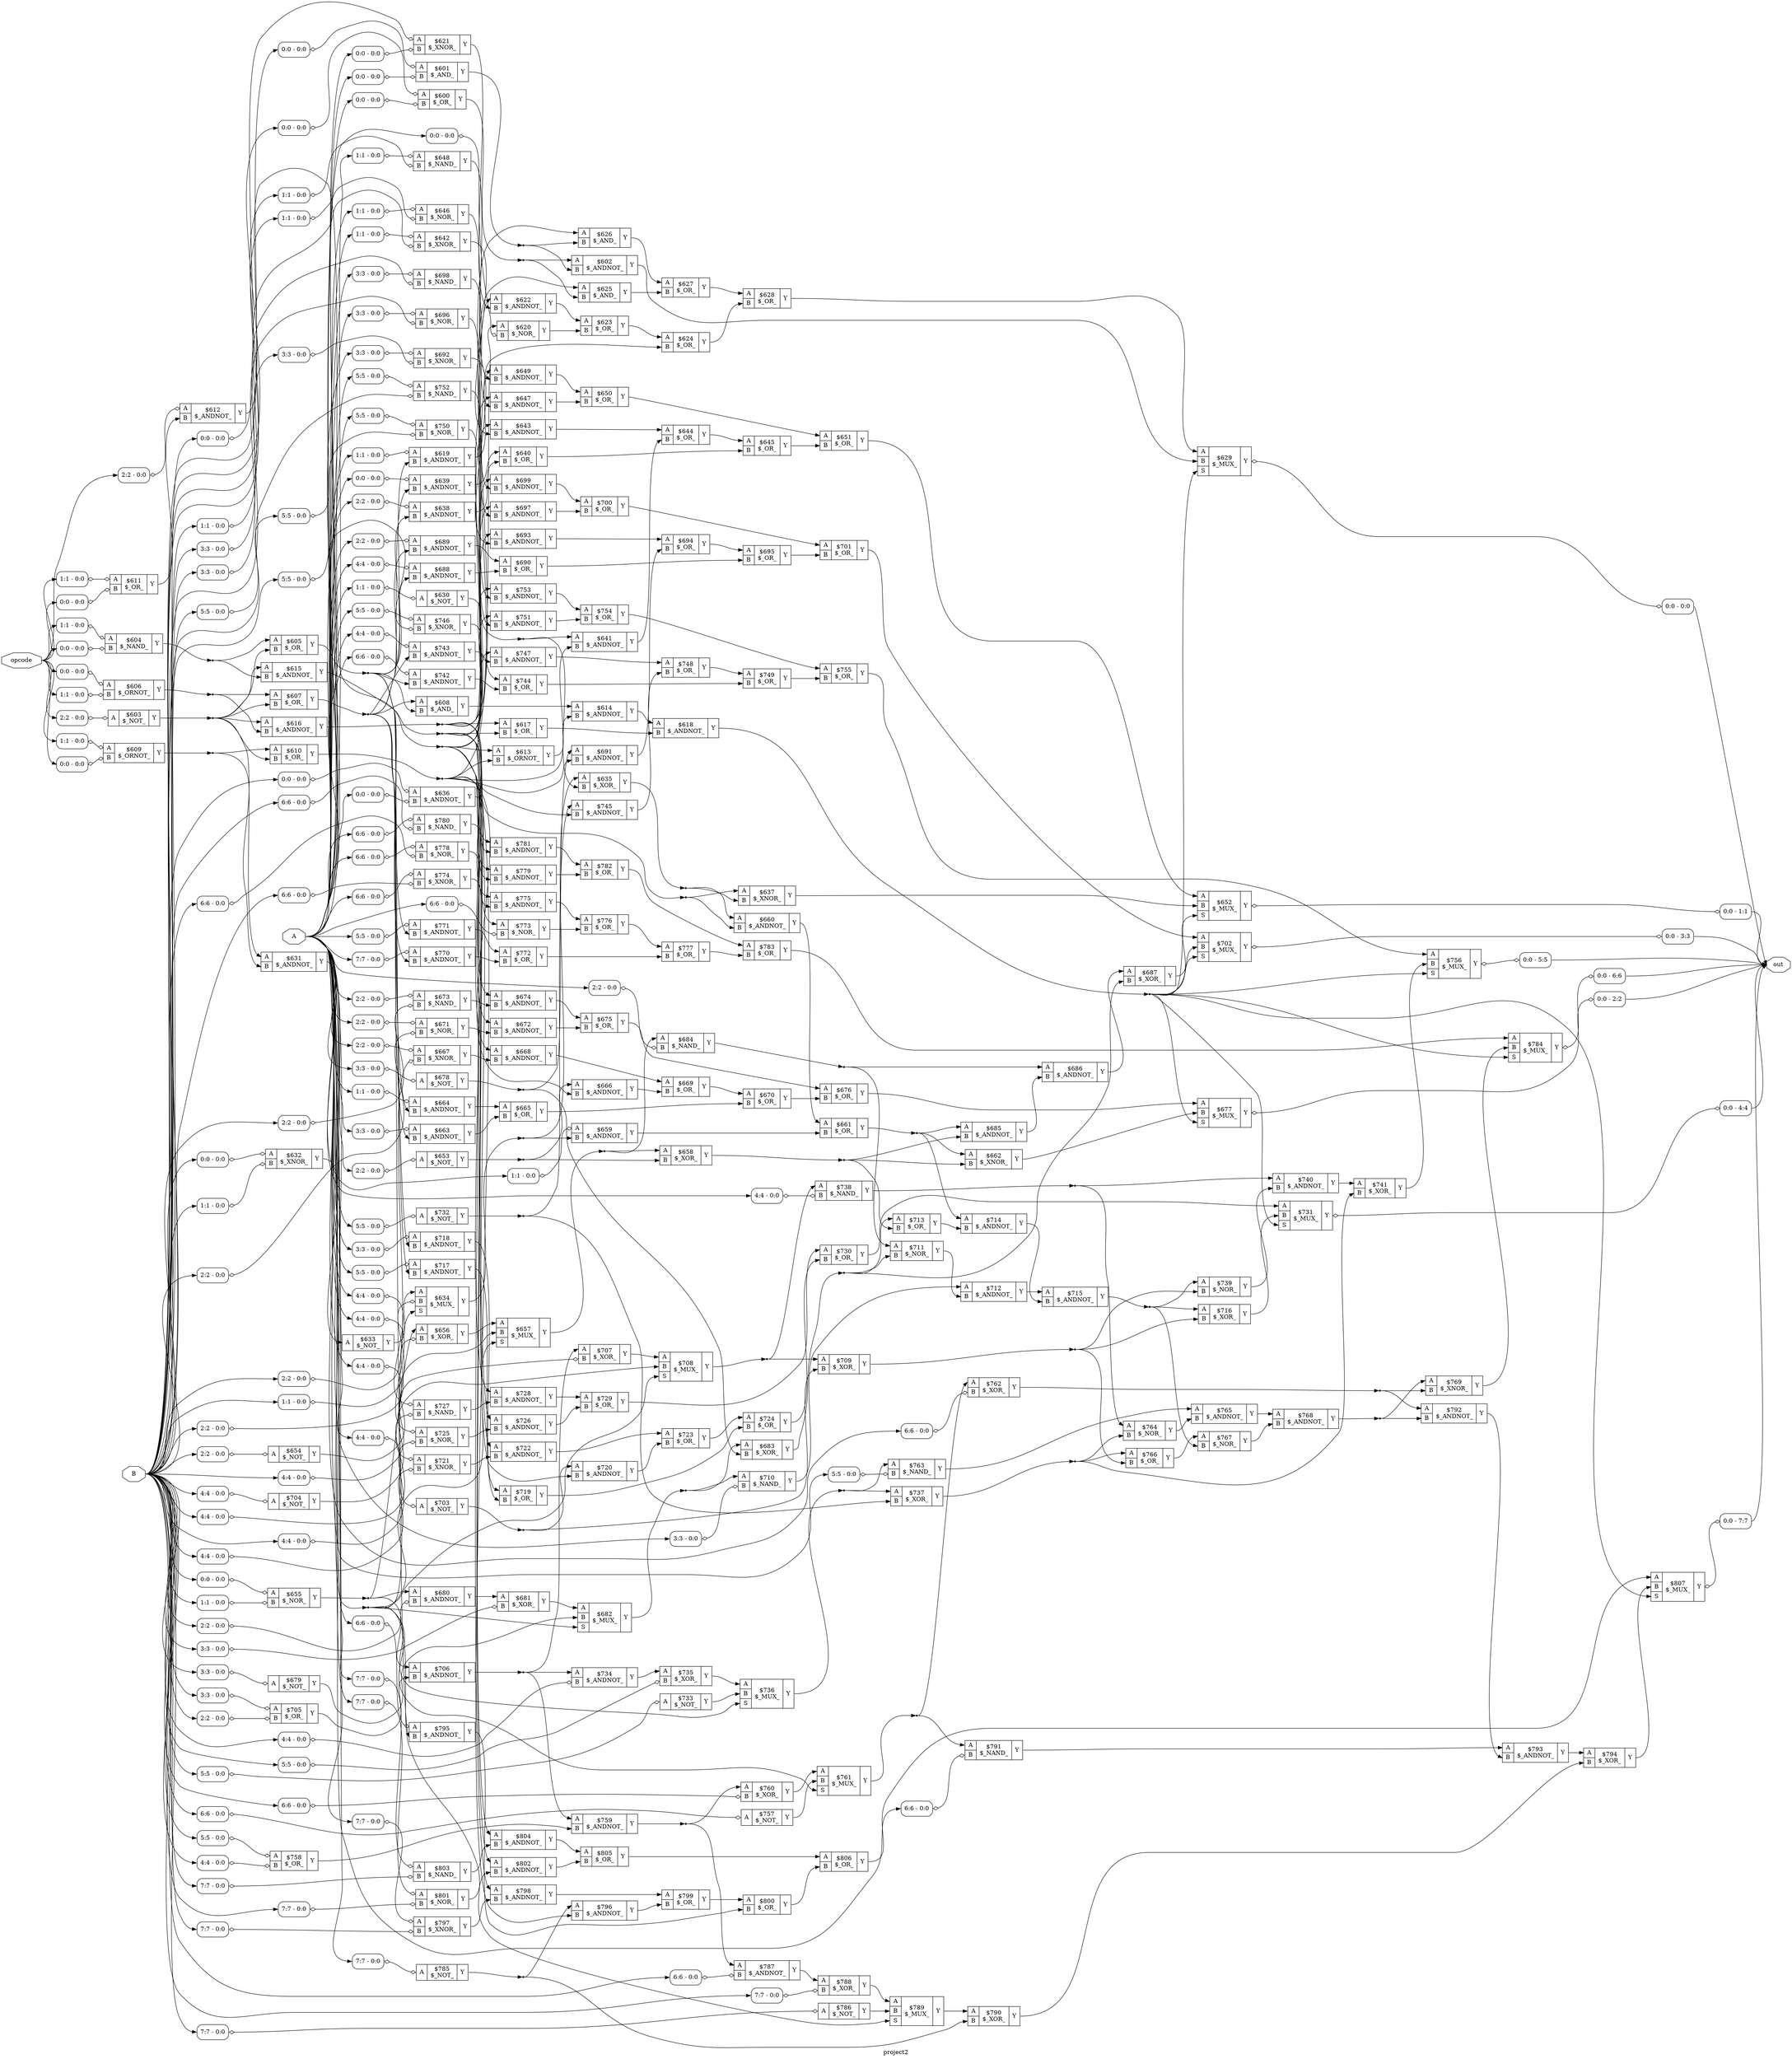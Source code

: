 digraph "project2" {
label="project2";
rankdir="LR";
remincross=true;
n201 [ shape=octagon, label="A", color="black", fontcolor="black" ];
n202 [ shape=octagon, label="B", color="black", fontcolor="black" ];
n203 [ shape=octagon, label="opcode", color="black", fontcolor="black" ];
n204 [ shape=octagon, label="out", color="black", fontcolor="black" ];
c206 [ shape=record, label="{{<p201> A|<p202> B}|$600\n$_OR_|{<p205> Y}}",  ];
x0 [ shape=record, style=rounded, label="<s0> 0:0 - 0:0 ", color="black", fontcolor="black" ];
x0:e -> c206:p201:w [arrowhead=odiamond, arrowtail=odiamond, dir=both, color="black", fontcolor="black", label=""];
x1 [ shape=record, style=rounded, label="<s0> 0:0 - 0:0 ", color="black", fontcolor="black" ];
x1:e -> c206:p202:w [arrowhead=odiamond, arrowtail=odiamond, dir=both, color="black", fontcolor="black", label=""];
c207 [ shape=record, label="{{<p201> A|<p202> B}|$601\n$_AND_|{<p205> Y}}",  ];
x2 [ shape=record, style=rounded, label="<s0> 0:0 - 0:0 ", color="black", fontcolor="black" ];
x2:e -> c207:p201:w [arrowhead=odiamond, arrowtail=odiamond, dir=both, color="black", fontcolor="black", label=""];
x3 [ shape=record, style=rounded, label="<s0> 0:0 - 0:0 ", color="black", fontcolor="black" ];
x3:e -> c207:p202:w [arrowhead=odiamond, arrowtail=odiamond, dir=both, color="black", fontcolor="black", label=""];
c208 [ shape=record, label="{{<p201> A|<p202> B}|$602\n$_ANDNOT_|{<p205> Y}}",  ];
c209 [ shape=record, label="{{<p201> A}|$603\n$_NOT_|{<p205> Y}}",  ];
x4 [ shape=record, style=rounded, label="<s0> 2:2 - 0:0 ", color="black", fontcolor="black" ];
x4:e -> c209:p201:w [arrowhead=odiamond, arrowtail=odiamond, dir=both, color="black", fontcolor="black", label=""];
c210 [ shape=record, label="{{<p201> A|<p202> B}|$604\n$_NAND_|{<p205> Y}}",  ];
x5 [ shape=record, style=rounded, label="<s0> 1:1 - 0:0 ", color="black", fontcolor="black" ];
x5:e -> c210:p201:w [arrowhead=odiamond, arrowtail=odiamond, dir=both, color="black", fontcolor="black", label=""];
x6 [ shape=record, style=rounded, label="<s0> 0:0 - 0:0 ", color="black", fontcolor="black" ];
x6:e -> c210:p202:w [arrowhead=odiamond, arrowtail=odiamond, dir=both, color="black", fontcolor="black", label=""];
c211 [ shape=record, label="{{<p201> A|<p202> B}|$605\n$_OR_|{<p205> Y}}",  ];
c212 [ shape=record, label="{{<p201> A|<p202> B}|$606\n$_ORNOT_|{<p205> Y}}",  ];
x7 [ shape=record, style=rounded, label="<s0> 0:0 - 0:0 ", color="black", fontcolor="black" ];
x7:e -> c212:p201:w [arrowhead=odiamond, arrowtail=odiamond, dir=both, color="black", fontcolor="black", label=""];
x8 [ shape=record, style=rounded, label="<s0> 1:1 - 0:0 ", color="black", fontcolor="black" ];
x8:e -> c212:p202:w [arrowhead=odiamond, arrowtail=odiamond, dir=both, color="black", fontcolor="black", label=""];
c213 [ shape=record, label="{{<p201> A|<p202> B}|$607\n$_OR_|{<p205> Y}}",  ];
c214 [ shape=record, label="{{<p201> A|<p202> B}|$608\n$_AND_|{<p205> Y}}",  ];
c215 [ shape=record, label="{{<p201> A|<p202> B}|$609\n$_ORNOT_|{<p205> Y}}",  ];
x9 [ shape=record, style=rounded, label="<s0> 1:1 - 0:0 ", color="black", fontcolor="black" ];
x9:e -> c215:p201:w [arrowhead=odiamond, arrowtail=odiamond, dir=both, color="black", fontcolor="black", label=""];
x10 [ shape=record, style=rounded, label="<s0> 0:0 - 0:0 ", color="black", fontcolor="black" ];
x10:e -> c215:p202:w [arrowhead=odiamond, arrowtail=odiamond, dir=both, color="black", fontcolor="black", label=""];
c216 [ shape=record, label="{{<p201> A|<p202> B}|$610\n$_OR_|{<p205> Y}}",  ];
c217 [ shape=record, label="{{<p201> A|<p202> B}|$611\n$_OR_|{<p205> Y}}",  ];
x11 [ shape=record, style=rounded, label="<s0> 1:1 - 0:0 ", color="black", fontcolor="black" ];
x11:e -> c217:p201:w [arrowhead=odiamond, arrowtail=odiamond, dir=both, color="black", fontcolor="black", label=""];
x12 [ shape=record, style=rounded, label="<s0> 0:0 - 0:0 ", color="black", fontcolor="black" ];
x12:e -> c217:p202:w [arrowhead=odiamond, arrowtail=odiamond, dir=both, color="black", fontcolor="black", label=""];
c218 [ shape=record, label="{{<p201> A|<p202> B}|$612\n$_ANDNOT_|{<p205> Y}}",  ];
x13 [ shape=record, style=rounded, label="<s0> 2:2 - 0:0 ", color="black", fontcolor="black" ];
x13:e -> c218:p201:w [arrowhead=odiamond, arrowtail=odiamond, dir=both, color="black", fontcolor="black", label=""];
c219 [ shape=record, label="{{<p201> A|<p202> B}|$613\n$_ORNOT_|{<p205> Y}}",  ];
c220 [ shape=record, label="{{<p201> A|<p202> B}|$614\n$_ANDNOT_|{<p205> Y}}",  ];
c221 [ shape=record, label="{{<p201> A|<p202> B}|$615\n$_ANDNOT_|{<p205> Y}}",  ];
c222 [ shape=record, label="{{<p201> A|<p202> B}|$616\n$_ANDNOT_|{<p205> Y}}",  ];
c223 [ shape=record, label="{{<p201> A|<p202> B}|$617\n$_OR_|{<p205> Y}}",  ];
c224 [ shape=record, label="{{<p201> A|<p202> B}|$618\n$_ANDNOT_|{<p205> Y}}",  ];
c225 [ shape=record, label="{{<p201> A|<p202> B}|$619\n$_ANDNOT_|{<p205> Y}}",  ];
x14 [ shape=record, style=rounded, label="<s0> 1:1 - 0:0 ", color="black", fontcolor="black" ];
x14:e -> c225:p201:w [arrowhead=odiamond, arrowtail=odiamond, dir=both, color="black", fontcolor="black", label=""];
c226 [ shape=record, label="{{<p201> A|<p202> B}|$620\n$_NOR_|{<p205> Y}}",  ];
x15 [ shape=record, style=rounded, label="<s0> 0:0 - 0:0 ", color="black", fontcolor="black" ];
x15:e -> c226:p202:w [arrowhead=odiamond, arrowtail=odiamond, dir=both, color="black", fontcolor="black", label=""];
c227 [ shape=record, label="{{<p201> A|<p202> B}|$621\n$_XNOR_|{<p205> Y}}",  ];
x16 [ shape=record, style=rounded, label="<s0> 0:0 - 0:0 ", color="black", fontcolor="black" ];
x16:e -> c227:p201:w [arrowhead=odiamond, arrowtail=odiamond, dir=both, color="black", fontcolor="black", label=""];
x17 [ shape=record, style=rounded, label="<s0> 0:0 - 0:0 ", color="black", fontcolor="black" ];
x17:e -> c227:p202:w [arrowhead=odiamond, arrowtail=odiamond, dir=both, color="black", fontcolor="black", label=""];
c228 [ shape=record, label="{{<p201> A|<p202> B}|$622\n$_ANDNOT_|{<p205> Y}}",  ];
c229 [ shape=record, label="{{<p201> A|<p202> B}|$623\n$_OR_|{<p205> Y}}",  ];
c230 [ shape=record, label="{{<p201> A|<p202> B}|$624\n$_OR_|{<p205> Y}}",  ];
c231 [ shape=record, label="{{<p201> A|<p202> B}|$625\n$_AND_|{<p205> Y}}",  ];
c232 [ shape=record, label="{{<p201> A|<p202> B}|$626\n$_AND_|{<p205> Y}}",  ];
c233 [ shape=record, label="{{<p201> A|<p202> B}|$627\n$_OR_|{<p205> Y}}",  ];
c234 [ shape=record, label="{{<p201> A|<p202> B}|$628\n$_OR_|{<p205> Y}}",  ];
c236 [ shape=record, label="{{<p201> A|<p202> B|<p235> S}|$629\n$_MUX_|{<p205> Y}}",  ];
x18 [ shape=record, style=rounded, label="<s0> 0:0 - 0:0 ", color="black", fontcolor="black" ];
c236:p205:e -> x18:w [arrowhead=odiamond, arrowtail=odiamond, dir=both, color="black", fontcolor="black", label=""];
c237 [ shape=record, label="{{<p201> A}|$630\n$_NOT_|{<p205> Y}}",  ];
x19 [ shape=record, style=rounded, label="<s0> 1:1 - 0:0 ", color="black", fontcolor="black" ];
x19:e -> c237:p201:w [arrowhead=odiamond, arrowtail=odiamond, dir=both, color="black", fontcolor="black", label=""];
c238 [ shape=record, label="{{<p201> A|<p202> B}|$631\n$_ANDNOT_|{<p205> Y}}",  ];
c239 [ shape=record, label="{{<p201> A|<p202> B}|$632\n$_XNOR_|{<p205> Y}}",  ];
x20 [ shape=record, style=rounded, label="<s0> 0:0 - 0:0 ", color="black", fontcolor="black" ];
x20:e -> c239:p201:w [arrowhead=odiamond, arrowtail=odiamond, dir=both, color="black", fontcolor="black", label=""];
x21 [ shape=record, style=rounded, label="<s0> 1:1 - 0:0 ", color="black", fontcolor="black" ];
x21:e -> c239:p202:w [arrowhead=odiamond, arrowtail=odiamond, dir=both, color="black", fontcolor="black", label=""];
c240 [ shape=record, label="{{<p201> A}|$633\n$_NOT_|{<p205> Y}}",  ];
c241 [ shape=record, label="{{<p201> A|<p202> B|<p235> S}|$634\n$_MUX_|{<p205> Y}}",  ];
x22 [ shape=record, style=rounded, label="<s0> 1:1 - 0:0 ", color="black", fontcolor="black" ];
x22:e -> c241:p202:w [arrowhead=odiamond, arrowtail=odiamond, dir=both, color="black", fontcolor="black", label=""];
c242 [ shape=record, label="{{<p201> A|<p202> B}|$635\n$_XOR_|{<p205> Y}}",  ];
c243 [ shape=record, label="{{<p201> A|<p202> B}|$636\n$_ANDNOT_|{<p205> Y}}",  ];
x23 [ shape=record, style=rounded, label="<s0> 0:0 - 0:0 ", color="black", fontcolor="black" ];
x23:e -> c243:p201:w [arrowhead=odiamond, arrowtail=odiamond, dir=both, color="black", fontcolor="black", label=""];
x24 [ shape=record, style=rounded, label="<s0> 0:0 - 0:0 ", color="black", fontcolor="black" ];
x24:e -> c243:p202:w [arrowhead=odiamond, arrowtail=odiamond, dir=both, color="black", fontcolor="black", label=""];
c244 [ shape=record, label="{{<p201> A|<p202> B}|$637\n$_XNOR_|{<p205> Y}}",  ];
c245 [ shape=record, label="{{<p201> A|<p202> B}|$638\n$_ANDNOT_|{<p205> Y}}",  ];
x25 [ shape=record, style=rounded, label="<s0> 2:2 - 0:0 ", color="black", fontcolor="black" ];
x25:e -> c245:p201:w [arrowhead=odiamond, arrowtail=odiamond, dir=both, color="black", fontcolor="black", label=""];
c246 [ shape=record, label="{{<p201> A|<p202> B}|$639\n$_ANDNOT_|{<p205> Y}}",  ];
x26 [ shape=record, style=rounded, label="<s0> 0:0 - 0:0 ", color="black", fontcolor="black" ];
x26:e -> c246:p201:w [arrowhead=odiamond, arrowtail=odiamond, dir=both, color="black", fontcolor="black", label=""];
c247 [ shape=record, label="{{<p201> A|<p202> B}|$640\n$_OR_|{<p205> Y}}",  ];
c248 [ shape=record, label="{{<p201> A|<p202> B}|$641\n$_ANDNOT_|{<p205> Y}}",  ];
c249 [ shape=record, label="{{<p201> A|<p202> B}|$642\n$_XNOR_|{<p205> Y}}",  ];
x27 [ shape=record, style=rounded, label="<s0> 1:1 - 0:0 ", color="black", fontcolor="black" ];
x27:e -> c249:p201:w [arrowhead=odiamond, arrowtail=odiamond, dir=both, color="black", fontcolor="black", label=""];
x28 [ shape=record, style=rounded, label="<s0> 1:1 - 0:0 ", color="black", fontcolor="black" ];
x28:e -> c249:p202:w [arrowhead=odiamond, arrowtail=odiamond, dir=both, color="black", fontcolor="black", label=""];
c250 [ shape=record, label="{{<p201> A|<p202> B}|$643\n$_ANDNOT_|{<p205> Y}}",  ];
c251 [ shape=record, label="{{<p201> A|<p202> B}|$644\n$_OR_|{<p205> Y}}",  ];
c252 [ shape=record, label="{{<p201> A|<p202> B}|$645\n$_OR_|{<p205> Y}}",  ];
c253 [ shape=record, label="{{<p201> A|<p202> B}|$646\n$_NOR_|{<p205> Y}}",  ];
x29 [ shape=record, style=rounded, label="<s0> 1:1 - 0:0 ", color="black", fontcolor="black" ];
x29:e -> c253:p201:w [arrowhead=odiamond, arrowtail=odiamond, dir=both, color="black", fontcolor="black", label=""];
x30 [ shape=record, style=rounded, label="<s0> 1:1 - 0:0 ", color="black", fontcolor="black" ];
x30:e -> c253:p202:w [arrowhead=odiamond, arrowtail=odiamond, dir=both, color="black", fontcolor="black", label=""];
c254 [ shape=record, label="{{<p201> A|<p202> B}|$647\n$_ANDNOT_|{<p205> Y}}",  ];
c255 [ shape=record, label="{{<p201> A|<p202> B}|$648\n$_NAND_|{<p205> Y}}",  ];
x31 [ shape=record, style=rounded, label="<s0> 1:1 - 0:0 ", color="black", fontcolor="black" ];
x31:e -> c255:p201:w [arrowhead=odiamond, arrowtail=odiamond, dir=both, color="black", fontcolor="black", label=""];
x32 [ shape=record, style=rounded, label="<s0> 1:1 - 0:0 ", color="black", fontcolor="black" ];
x32:e -> c255:p202:w [arrowhead=odiamond, arrowtail=odiamond, dir=both, color="black", fontcolor="black", label=""];
c256 [ shape=record, label="{{<p201> A|<p202> B}|$649\n$_ANDNOT_|{<p205> Y}}",  ];
c257 [ shape=record, label="{{<p201> A|<p202> B}|$650\n$_OR_|{<p205> Y}}",  ];
c258 [ shape=record, label="{{<p201> A|<p202> B}|$651\n$_OR_|{<p205> Y}}",  ];
c259 [ shape=record, label="{{<p201> A|<p202> B|<p235> S}|$652\n$_MUX_|{<p205> Y}}",  ];
x33 [ shape=record, style=rounded, label="<s0> 0:0 - 1:1 ", color="black", fontcolor="black" ];
c259:p205:e -> x33:w [arrowhead=odiamond, arrowtail=odiamond, dir=both, color="black", fontcolor="black", label=""];
c260 [ shape=record, label="{{<p201> A}|$653\n$_NOT_|{<p205> Y}}",  ];
x34 [ shape=record, style=rounded, label="<s0> 2:2 - 0:0 ", color="black", fontcolor="black" ];
x34:e -> c260:p201:w [arrowhead=odiamond, arrowtail=odiamond, dir=both, color="black", fontcolor="black", label=""];
c261 [ shape=record, label="{{<p201> A}|$654\n$_NOT_|{<p205> Y}}",  ];
x35 [ shape=record, style=rounded, label="<s0> 2:2 - 0:0 ", color="black", fontcolor="black" ];
x35:e -> c261:p201:w [arrowhead=odiamond, arrowtail=odiamond, dir=both, color="black", fontcolor="black", label=""];
c262 [ shape=record, label="{{<p201> A|<p202> B}|$655\n$_NOR_|{<p205> Y}}",  ];
x36 [ shape=record, style=rounded, label="<s0> 0:0 - 0:0 ", color="black", fontcolor="black" ];
x36:e -> c262:p201:w [arrowhead=odiamond, arrowtail=odiamond, dir=both, color="black", fontcolor="black", label=""];
x37 [ shape=record, style=rounded, label="<s0> 1:1 - 0:0 ", color="black", fontcolor="black" ];
x37:e -> c262:p202:w [arrowhead=odiamond, arrowtail=odiamond, dir=both, color="black", fontcolor="black", label=""];
c263 [ shape=record, label="{{<p201> A|<p202> B}|$656\n$_XOR_|{<p205> Y}}",  ];
x38 [ shape=record, style=rounded, label="<s0> 2:2 - 0:0 ", color="black", fontcolor="black" ];
x38:e -> c263:p202:w [arrowhead=odiamond, arrowtail=odiamond, dir=both, color="black", fontcolor="black", label=""];
c264 [ shape=record, label="{{<p201> A|<p202> B|<p235> S}|$657\n$_MUX_|{<p205> Y}}",  ];
c265 [ shape=record, label="{{<p201> A|<p202> B}|$658\n$_XOR_|{<p205> Y}}",  ];
c266 [ shape=record, label="{{<p201> A|<p202> B}|$659\n$_ANDNOT_|{<p205> Y}}",  ];
x39 [ shape=record, style=rounded, label="<s0> 1:1 - 0:0 ", color="black", fontcolor="black" ];
x39:e -> c266:p201:w [arrowhead=odiamond, arrowtail=odiamond, dir=both, color="black", fontcolor="black", label=""];
c267 [ shape=record, label="{{<p201> A|<p202> B}|$660\n$_ANDNOT_|{<p205> Y}}",  ];
c268 [ shape=record, label="{{<p201> A|<p202> B}|$661\n$_OR_|{<p205> Y}}",  ];
c269 [ shape=record, label="{{<p201> A|<p202> B}|$662\n$_XNOR_|{<p205> Y}}",  ];
c270 [ shape=record, label="{{<p201> A|<p202> B}|$663\n$_ANDNOT_|{<p205> Y}}",  ];
x40 [ shape=record, style=rounded, label="<s0> 3:3 - 0:0 ", color="black", fontcolor="black" ];
x40:e -> c270:p201:w [arrowhead=odiamond, arrowtail=odiamond, dir=both, color="black", fontcolor="black", label=""];
c271 [ shape=record, label="{{<p201> A|<p202> B}|$664\n$_ANDNOT_|{<p205> Y}}",  ];
x41 [ shape=record, style=rounded, label="<s0> 1:1 - 0:0 ", color="black", fontcolor="black" ];
x41:e -> c271:p201:w [arrowhead=odiamond, arrowtail=odiamond, dir=both, color="black", fontcolor="black", label=""];
c272 [ shape=record, label="{{<p201> A|<p202> B}|$665\n$_OR_|{<p205> Y}}",  ];
c273 [ shape=record, label="{{<p201> A|<p202> B}|$666\n$_ANDNOT_|{<p205> Y}}",  ];
c274 [ shape=record, label="{{<p201> A|<p202> B}|$667\n$_XNOR_|{<p205> Y}}",  ];
x42 [ shape=record, style=rounded, label="<s0> 2:2 - 0:0 ", color="black", fontcolor="black" ];
x42:e -> c274:p201:w [arrowhead=odiamond, arrowtail=odiamond, dir=both, color="black", fontcolor="black", label=""];
x43 [ shape=record, style=rounded, label="<s0> 2:2 - 0:0 ", color="black", fontcolor="black" ];
x43:e -> c274:p202:w [arrowhead=odiamond, arrowtail=odiamond, dir=both, color="black", fontcolor="black", label=""];
c275 [ shape=record, label="{{<p201> A|<p202> B}|$668\n$_ANDNOT_|{<p205> Y}}",  ];
c276 [ shape=record, label="{{<p201> A|<p202> B}|$669\n$_OR_|{<p205> Y}}",  ];
c277 [ shape=record, label="{{<p201> A|<p202> B}|$670\n$_OR_|{<p205> Y}}",  ];
c278 [ shape=record, label="{{<p201> A|<p202> B}|$671\n$_NOR_|{<p205> Y}}",  ];
x44 [ shape=record, style=rounded, label="<s0> 2:2 - 0:0 ", color="black", fontcolor="black" ];
x44:e -> c278:p201:w [arrowhead=odiamond, arrowtail=odiamond, dir=both, color="black", fontcolor="black", label=""];
x45 [ shape=record, style=rounded, label="<s0> 2:2 - 0:0 ", color="black", fontcolor="black" ];
x45:e -> c278:p202:w [arrowhead=odiamond, arrowtail=odiamond, dir=both, color="black", fontcolor="black", label=""];
c279 [ shape=record, label="{{<p201> A|<p202> B}|$672\n$_ANDNOT_|{<p205> Y}}",  ];
c280 [ shape=record, label="{{<p201> A|<p202> B}|$673\n$_NAND_|{<p205> Y}}",  ];
x46 [ shape=record, style=rounded, label="<s0> 2:2 - 0:0 ", color="black", fontcolor="black" ];
x46:e -> c280:p201:w [arrowhead=odiamond, arrowtail=odiamond, dir=both, color="black", fontcolor="black", label=""];
x47 [ shape=record, style=rounded, label="<s0> 2:2 - 0:0 ", color="black", fontcolor="black" ];
x47:e -> c280:p202:w [arrowhead=odiamond, arrowtail=odiamond, dir=both, color="black", fontcolor="black", label=""];
c281 [ shape=record, label="{{<p201> A|<p202> B}|$674\n$_ANDNOT_|{<p205> Y}}",  ];
c282 [ shape=record, label="{{<p201> A|<p202> B}|$675\n$_OR_|{<p205> Y}}",  ];
c283 [ shape=record, label="{{<p201> A|<p202> B}|$676\n$_OR_|{<p205> Y}}",  ];
c284 [ shape=record, label="{{<p201> A|<p202> B|<p235> S}|$677\n$_MUX_|{<p205> Y}}",  ];
x48 [ shape=record, style=rounded, label="<s0> 0:0 - 2:2 ", color="black", fontcolor="black" ];
c284:p205:e -> x48:w [arrowhead=odiamond, arrowtail=odiamond, dir=both, color="black", fontcolor="black", label=""];
c285 [ shape=record, label="{{<p201> A}|$678\n$_NOT_|{<p205> Y}}",  ];
x49 [ shape=record, style=rounded, label="<s0> 3:3 - 0:0 ", color="black", fontcolor="black" ];
x49:e -> c285:p201:w [arrowhead=odiamond, arrowtail=odiamond, dir=both, color="black", fontcolor="black", label=""];
c286 [ shape=record, label="{{<p201> A}|$679\n$_NOT_|{<p205> Y}}",  ];
x50 [ shape=record, style=rounded, label="<s0> 3:3 - 0:0 ", color="black", fontcolor="black" ];
x50:e -> c286:p201:w [arrowhead=odiamond, arrowtail=odiamond, dir=both, color="black", fontcolor="black", label=""];
c287 [ shape=record, label="{{<p201> A|<p202> B}|$680\n$_ANDNOT_|{<p205> Y}}",  ];
x51 [ shape=record, style=rounded, label="<s0> 2:2 - 0:0 ", color="black", fontcolor="black" ];
x51:e -> c287:p202:w [arrowhead=odiamond, arrowtail=odiamond, dir=both, color="black", fontcolor="black", label=""];
c288 [ shape=record, label="{{<p201> A|<p202> B}|$681\n$_XOR_|{<p205> Y}}",  ];
x52 [ shape=record, style=rounded, label="<s0> 3:3 - 0:0 ", color="black", fontcolor="black" ];
x52:e -> c288:p202:w [arrowhead=odiamond, arrowtail=odiamond, dir=both, color="black", fontcolor="black", label=""];
c289 [ shape=record, label="{{<p201> A|<p202> B|<p235> S}|$682\n$_MUX_|{<p205> Y}}",  ];
c290 [ shape=record, label="{{<p201> A|<p202> B}|$683\n$_XOR_|{<p205> Y}}",  ];
c291 [ shape=record, label="{{<p201> A|<p202> B}|$684\n$_NAND_|{<p205> Y}}",  ];
x53 [ shape=record, style=rounded, label="<s0> 2:2 - 0:0 ", color="black", fontcolor="black" ];
x53:e -> c291:p202:w [arrowhead=odiamond, arrowtail=odiamond, dir=both, color="black", fontcolor="black", label=""];
c292 [ shape=record, label="{{<p201> A|<p202> B}|$685\n$_ANDNOT_|{<p205> Y}}",  ];
c293 [ shape=record, label="{{<p201> A|<p202> B}|$686\n$_ANDNOT_|{<p205> Y}}",  ];
c294 [ shape=record, label="{{<p201> A|<p202> B}|$687\n$_XOR_|{<p205> Y}}",  ];
c295 [ shape=record, label="{{<p201> A|<p202> B}|$688\n$_ANDNOT_|{<p205> Y}}",  ];
x54 [ shape=record, style=rounded, label="<s0> 4:4 - 0:0 ", color="black", fontcolor="black" ];
x54:e -> c295:p201:w [arrowhead=odiamond, arrowtail=odiamond, dir=both, color="black", fontcolor="black", label=""];
c296 [ shape=record, label="{{<p201> A|<p202> B}|$689\n$_ANDNOT_|{<p205> Y}}",  ];
x55 [ shape=record, style=rounded, label="<s0> 2:2 - 0:0 ", color="black", fontcolor="black" ];
x55:e -> c296:p201:w [arrowhead=odiamond, arrowtail=odiamond, dir=both, color="black", fontcolor="black", label=""];
c297 [ shape=record, label="{{<p201> A|<p202> B}|$690\n$_OR_|{<p205> Y}}",  ];
c298 [ shape=record, label="{{<p201> A|<p202> B}|$691\n$_ANDNOT_|{<p205> Y}}",  ];
c299 [ shape=record, label="{{<p201> A|<p202> B}|$692\n$_XNOR_|{<p205> Y}}",  ];
x56 [ shape=record, style=rounded, label="<s0> 3:3 - 0:0 ", color="black", fontcolor="black" ];
x56:e -> c299:p201:w [arrowhead=odiamond, arrowtail=odiamond, dir=both, color="black", fontcolor="black", label=""];
x57 [ shape=record, style=rounded, label="<s0> 3:3 - 0:0 ", color="black", fontcolor="black" ];
x57:e -> c299:p202:w [arrowhead=odiamond, arrowtail=odiamond, dir=both, color="black", fontcolor="black", label=""];
c300 [ shape=record, label="{{<p201> A|<p202> B}|$693\n$_ANDNOT_|{<p205> Y}}",  ];
c301 [ shape=record, label="{{<p201> A|<p202> B}|$694\n$_OR_|{<p205> Y}}",  ];
c302 [ shape=record, label="{{<p201> A|<p202> B}|$695\n$_OR_|{<p205> Y}}",  ];
c303 [ shape=record, label="{{<p201> A|<p202> B}|$696\n$_NOR_|{<p205> Y}}",  ];
x58 [ shape=record, style=rounded, label="<s0> 3:3 - 0:0 ", color="black", fontcolor="black" ];
x58:e -> c303:p201:w [arrowhead=odiamond, arrowtail=odiamond, dir=both, color="black", fontcolor="black", label=""];
x59 [ shape=record, style=rounded, label="<s0> 3:3 - 0:0 ", color="black", fontcolor="black" ];
x59:e -> c303:p202:w [arrowhead=odiamond, arrowtail=odiamond, dir=both, color="black", fontcolor="black", label=""];
c304 [ shape=record, label="{{<p201> A|<p202> B}|$697\n$_ANDNOT_|{<p205> Y}}",  ];
c305 [ shape=record, label="{{<p201> A|<p202> B}|$698\n$_NAND_|{<p205> Y}}",  ];
x60 [ shape=record, style=rounded, label="<s0> 3:3 - 0:0 ", color="black", fontcolor="black" ];
x60:e -> c305:p201:w [arrowhead=odiamond, arrowtail=odiamond, dir=both, color="black", fontcolor="black", label=""];
x61 [ shape=record, style=rounded, label="<s0> 3:3 - 0:0 ", color="black", fontcolor="black" ];
x61:e -> c305:p202:w [arrowhead=odiamond, arrowtail=odiamond, dir=both, color="black", fontcolor="black", label=""];
c306 [ shape=record, label="{{<p201> A|<p202> B}|$699\n$_ANDNOT_|{<p205> Y}}",  ];
c307 [ shape=record, label="{{<p201> A|<p202> B}|$700\n$_OR_|{<p205> Y}}",  ];
c308 [ shape=record, label="{{<p201> A|<p202> B}|$701\n$_OR_|{<p205> Y}}",  ];
c309 [ shape=record, label="{{<p201> A|<p202> B|<p235> S}|$702\n$_MUX_|{<p205> Y}}",  ];
x62 [ shape=record, style=rounded, label="<s0> 0:0 - 3:3 ", color="black", fontcolor="black" ];
c309:p205:e -> x62:w [arrowhead=odiamond, arrowtail=odiamond, dir=both, color="black", fontcolor="black", label=""];
c310 [ shape=record, label="{{<p201> A}|$703\n$_NOT_|{<p205> Y}}",  ];
x63 [ shape=record, style=rounded, label="<s0> 4:4 - 0:0 ", color="black", fontcolor="black" ];
x63:e -> c310:p201:w [arrowhead=odiamond, arrowtail=odiamond, dir=both, color="black", fontcolor="black", label=""];
c311 [ shape=record, label="{{<p201> A}|$704\n$_NOT_|{<p205> Y}}",  ];
x64 [ shape=record, style=rounded, label="<s0> 4:4 - 0:0 ", color="black", fontcolor="black" ];
x64:e -> c311:p201:w [arrowhead=odiamond, arrowtail=odiamond, dir=both, color="black", fontcolor="black", label=""];
c312 [ shape=record, label="{{<p201> A|<p202> B}|$705\n$_OR_|{<p205> Y}}",  ];
x65 [ shape=record, style=rounded, label="<s0> 3:3 - 0:0 ", color="black", fontcolor="black" ];
x65:e -> c312:p201:w [arrowhead=odiamond, arrowtail=odiamond, dir=both, color="black", fontcolor="black", label=""];
x66 [ shape=record, style=rounded, label="<s0> 2:2 - 0:0 ", color="black", fontcolor="black" ];
x66:e -> c312:p202:w [arrowhead=odiamond, arrowtail=odiamond, dir=both, color="black", fontcolor="black", label=""];
c313 [ shape=record, label="{{<p201> A|<p202> B}|$706\n$_ANDNOT_|{<p205> Y}}",  ];
c314 [ shape=record, label="{{<p201> A|<p202> B}|$707\n$_XOR_|{<p205> Y}}",  ];
x67 [ shape=record, style=rounded, label="<s0> 4:4 - 0:0 ", color="black", fontcolor="black" ];
x67:e -> c314:p202:w [arrowhead=odiamond, arrowtail=odiamond, dir=both, color="black", fontcolor="black", label=""];
c315 [ shape=record, label="{{<p201> A|<p202> B|<p235> S}|$708\n$_MUX_|{<p205> Y}}",  ];
c316 [ shape=record, label="{{<p201> A|<p202> B}|$709\n$_XOR_|{<p205> Y}}",  ];
c317 [ shape=record, label="{{<p201> A|<p202> B}|$710\n$_NAND_|{<p205> Y}}",  ];
x68 [ shape=record, style=rounded, label="<s0> 3:3 - 0:0 ", color="black", fontcolor="black" ];
x68:e -> c317:p202:w [arrowhead=odiamond, arrowtail=odiamond, dir=both, color="black", fontcolor="black", label=""];
c318 [ shape=record, label="{{<p201> A|<p202> B}|$711\n$_NOR_|{<p205> Y}}",  ];
c319 [ shape=record, label="{{<p201> A|<p202> B}|$712\n$_ANDNOT_|{<p205> Y}}",  ];
c320 [ shape=record, label="{{<p201> A|<p202> B}|$713\n$_OR_|{<p205> Y}}",  ];
c321 [ shape=record, label="{{<p201> A|<p202> B}|$714\n$_ANDNOT_|{<p205> Y}}",  ];
c322 [ shape=record, label="{{<p201> A|<p202> B}|$715\n$_ANDNOT_|{<p205> Y}}",  ];
c323 [ shape=record, label="{{<p201> A|<p202> B}|$716\n$_XOR_|{<p205> Y}}",  ];
c324 [ shape=record, label="{{<p201> A|<p202> B}|$717\n$_ANDNOT_|{<p205> Y}}",  ];
x69 [ shape=record, style=rounded, label="<s0> 5:5 - 0:0 ", color="black", fontcolor="black" ];
x69:e -> c324:p201:w [arrowhead=odiamond, arrowtail=odiamond, dir=both, color="black", fontcolor="black", label=""];
c325 [ shape=record, label="{{<p201> A|<p202> B}|$718\n$_ANDNOT_|{<p205> Y}}",  ];
x70 [ shape=record, style=rounded, label="<s0> 3:3 - 0:0 ", color="black", fontcolor="black" ];
x70:e -> c325:p201:w [arrowhead=odiamond, arrowtail=odiamond, dir=both, color="black", fontcolor="black", label=""];
c326 [ shape=record, label="{{<p201> A|<p202> B}|$719\n$_OR_|{<p205> Y}}",  ];
c327 [ shape=record, label="{{<p201> A|<p202> B}|$720\n$_ANDNOT_|{<p205> Y}}",  ];
c328 [ shape=record, label="{{<p201> A|<p202> B}|$721\n$_XNOR_|{<p205> Y}}",  ];
x71 [ shape=record, style=rounded, label="<s0> 4:4 - 0:0 ", color="black", fontcolor="black" ];
x71:e -> c328:p201:w [arrowhead=odiamond, arrowtail=odiamond, dir=both, color="black", fontcolor="black", label=""];
x72 [ shape=record, style=rounded, label="<s0> 4:4 - 0:0 ", color="black", fontcolor="black" ];
x72:e -> c328:p202:w [arrowhead=odiamond, arrowtail=odiamond, dir=both, color="black", fontcolor="black", label=""];
c329 [ shape=record, label="{{<p201> A|<p202> B}|$722\n$_ANDNOT_|{<p205> Y}}",  ];
c330 [ shape=record, label="{{<p201> A|<p202> B}|$723\n$_OR_|{<p205> Y}}",  ];
c331 [ shape=record, label="{{<p201> A|<p202> B}|$724\n$_OR_|{<p205> Y}}",  ];
c332 [ shape=record, label="{{<p201> A|<p202> B}|$725\n$_NOR_|{<p205> Y}}",  ];
x73 [ shape=record, style=rounded, label="<s0> 4:4 - 0:0 ", color="black", fontcolor="black" ];
x73:e -> c332:p201:w [arrowhead=odiamond, arrowtail=odiamond, dir=both, color="black", fontcolor="black", label=""];
x74 [ shape=record, style=rounded, label="<s0> 4:4 - 0:0 ", color="black", fontcolor="black" ];
x74:e -> c332:p202:w [arrowhead=odiamond, arrowtail=odiamond, dir=both, color="black", fontcolor="black", label=""];
c333 [ shape=record, label="{{<p201> A|<p202> B}|$726\n$_ANDNOT_|{<p205> Y}}",  ];
c334 [ shape=record, label="{{<p201> A|<p202> B}|$727\n$_NAND_|{<p205> Y}}",  ];
x75 [ shape=record, style=rounded, label="<s0> 4:4 - 0:0 ", color="black", fontcolor="black" ];
x75:e -> c334:p201:w [arrowhead=odiamond, arrowtail=odiamond, dir=both, color="black", fontcolor="black", label=""];
x76 [ shape=record, style=rounded, label="<s0> 4:4 - 0:0 ", color="black", fontcolor="black" ];
x76:e -> c334:p202:w [arrowhead=odiamond, arrowtail=odiamond, dir=both, color="black", fontcolor="black", label=""];
c335 [ shape=record, label="{{<p201> A|<p202> B}|$728\n$_ANDNOT_|{<p205> Y}}",  ];
c336 [ shape=record, label="{{<p201> A|<p202> B}|$729\n$_OR_|{<p205> Y}}",  ];
c337 [ shape=record, label="{{<p201> A|<p202> B}|$730\n$_OR_|{<p205> Y}}",  ];
c338 [ shape=record, label="{{<p201> A|<p202> B|<p235> S}|$731\n$_MUX_|{<p205> Y}}",  ];
x77 [ shape=record, style=rounded, label="<s0> 0:0 - 4:4 ", color="black", fontcolor="black" ];
c338:p205:e -> x77:w [arrowhead=odiamond, arrowtail=odiamond, dir=both, color="black", fontcolor="black", label=""];
c339 [ shape=record, label="{{<p201> A}|$732\n$_NOT_|{<p205> Y}}",  ];
x78 [ shape=record, style=rounded, label="<s0> 5:5 - 0:0 ", color="black", fontcolor="black" ];
x78:e -> c339:p201:w [arrowhead=odiamond, arrowtail=odiamond, dir=both, color="black", fontcolor="black", label=""];
c340 [ shape=record, label="{{<p201> A}|$733\n$_NOT_|{<p205> Y}}",  ];
x79 [ shape=record, style=rounded, label="<s0> 5:5 - 0:0 ", color="black", fontcolor="black" ];
x79:e -> c340:p201:w [arrowhead=odiamond, arrowtail=odiamond, dir=both, color="black", fontcolor="black", label=""];
c341 [ shape=record, label="{{<p201> A|<p202> B}|$734\n$_ANDNOT_|{<p205> Y}}",  ];
x80 [ shape=record, style=rounded, label="<s0> 4:4 - 0:0 ", color="black", fontcolor="black" ];
x80:e -> c341:p202:w [arrowhead=odiamond, arrowtail=odiamond, dir=both, color="black", fontcolor="black", label=""];
c342 [ shape=record, label="{{<p201> A|<p202> B}|$735\n$_XOR_|{<p205> Y}}",  ];
x81 [ shape=record, style=rounded, label="<s0> 5:5 - 0:0 ", color="black", fontcolor="black" ];
x81:e -> c342:p202:w [arrowhead=odiamond, arrowtail=odiamond, dir=both, color="black", fontcolor="black", label=""];
c343 [ shape=record, label="{{<p201> A|<p202> B|<p235> S}|$736\n$_MUX_|{<p205> Y}}",  ];
c344 [ shape=record, label="{{<p201> A|<p202> B}|$737\n$_XOR_|{<p205> Y}}",  ];
c345 [ shape=record, label="{{<p201> A|<p202> B}|$738\n$_NAND_|{<p205> Y}}",  ];
x82 [ shape=record, style=rounded, label="<s0> 4:4 - 0:0 ", color="black", fontcolor="black" ];
x82:e -> c345:p202:w [arrowhead=odiamond, arrowtail=odiamond, dir=both, color="black", fontcolor="black", label=""];
c346 [ shape=record, label="{{<p201> A|<p202> B}|$739\n$_NOR_|{<p205> Y}}",  ];
c347 [ shape=record, label="{{<p201> A|<p202> B}|$740\n$_ANDNOT_|{<p205> Y}}",  ];
c348 [ shape=record, label="{{<p201> A|<p202> B}|$741\n$_XOR_|{<p205> Y}}",  ];
c349 [ shape=record, label="{{<p201> A|<p202> B}|$742\n$_ANDNOT_|{<p205> Y}}",  ];
x83 [ shape=record, style=rounded, label="<s0> 6:6 - 0:0 ", color="black", fontcolor="black" ];
x83:e -> c349:p201:w [arrowhead=odiamond, arrowtail=odiamond, dir=both, color="black", fontcolor="black", label=""];
c350 [ shape=record, label="{{<p201> A|<p202> B}|$743\n$_ANDNOT_|{<p205> Y}}",  ];
x84 [ shape=record, style=rounded, label="<s0> 4:4 - 0:0 ", color="black", fontcolor="black" ];
x84:e -> c350:p201:w [arrowhead=odiamond, arrowtail=odiamond, dir=both, color="black", fontcolor="black", label=""];
c351 [ shape=record, label="{{<p201> A|<p202> B}|$744\n$_OR_|{<p205> Y}}",  ];
c352 [ shape=record, label="{{<p201> A|<p202> B}|$745\n$_ANDNOT_|{<p205> Y}}",  ];
c353 [ shape=record, label="{{<p201> A|<p202> B}|$746\n$_XNOR_|{<p205> Y}}",  ];
x85 [ shape=record, style=rounded, label="<s0> 5:5 - 0:0 ", color="black", fontcolor="black" ];
x85:e -> c353:p201:w [arrowhead=odiamond, arrowtail=odiamond, dir=both, color="black", fontcolor="black", label=""];
x86 [ shape=record, style=rounded, label="<s0> 5:5 - 0:0 ", color="black", fontcolor="black" ];
x86:e -> c353:p202:w [arrowhead=odiamond, arrowtail=odiamond, dir=both, color="black", fontcolor="black", label=""];
c354 [ shape=record, label="{{<p201> A|<p202> B}|$747\n$_ANDNOT_|{<p205> Y}}",  ];
c355 [ shape=record, label="{{<p201> A|<p202> B}|$748\n$_OR_|{<p205> Y}}",  ];
c356 [ shape=record, label="{{<p201> A|<p202> B}|$749\n$_OR_|{<p205> Y}}",  ];
c357 [ shape=record, label="{{<p201> A|<p202> B}|$750\n$_NOR_|{<p205> Y}}",  ];
x87 [ shape=record, style=rounded, label="<s0> 5:5 - 0:0 ", color="black", fontcolor="black" ];
x87:e -> c357:p201:w [arrowhead=odiamond, arrowtail=odiamond, dir=both, color="black", fontcolor="black", label=""];
x88 [ shape=record, style=rounded, label="<s0> 5:5 - 0:0 ", color="black", fontcolor="black" ];
x88:e -> c357:p202:w [arrowhead=odiamond, arrowtail=odiamond, dir=both, color="black", fontcolor="black", label=""];
c358 [ shape=record, label="{{<p201> A|<p202> B}|$751\n$_ANDNOT_|{<p205> Y}}",  ];
c359 [ shape=record, label="{{<p201> A|<p202> B}|$752\n$_NAND_|{<p205> Y}}",  ];
x89 [ shape=record, style=rounded, label="<s0> 5:5 - 0:0 ", color="black", fontcolor="black" ];
x89:e -> c359:p201:w [arrowhead=odiamond, arrowtail=odiamond, dir=both, color="black", fontcolor="black", label=""];
x90 [ shape=record, style=rounded, label="<s0> 5:5 - 0:0 ", color="black", fontcolor="black" ];
x90:e -> c359:p202:w [arrowhead=odiamond, arrowtail=odiamond, dir=both, color="black", fontcolor="black", label=""];
c360 [ shape=record, label="{{<p201> A|<p202> B}|$753\n$_ANDNOT_|{<p205> Y}}",  ];
c361 [ shape=record, label="{{<p201> A|<p202> B}|$754\n$_OR_|{<p205> Y}}",  ];
c362 [ shape=record, label="{{<p201> A|<p202> B}|$755\n$_OR_|{<p205> Y}}",  ];
c363 [ shape=record, label="{{<p201> A|<p202> B|<p235> S}|$756\n$_MUX_|{<p205> Y}}",  ];
x91 [ shape=record, style=rounded, label="<s0> 0:0 - 5:5 ", color="black", fontcolor="black" ];
c363:p205:e -> x91:w [arrowhead=odiamond, arrowtail=odiamond, dir=both, color="black", fontcolor="black", label=""];
c364 [ shape=record, label="{{<p201> A}|$757\n$_NOT_|{<p205> Y}}",  ];
x92 [ shape=record, style=rounded, label="<s0> 6:6 - 0:0 ", color="black", fontcolor="black" ];
x92:e -> c364:p201:w [arrowhead=odiamond, arrowtail=odiamond, dir=both, color="black", fontcolor="black", label=""];
c365 [ shape=record, label="{{<p201> A|<p202> B}|$758\n$_OR_|{<p205> Y}}",  ];
x93 [ shape=record, style=rounded, label="<s0> 5:5 - 0:0 ", color="black", fontcolor="black" ];
x93:e -> c365:p201:w [arrowhead=odiamond, arrowtail=odiamond, dir=both, color="black", fontcolor="black", label=""];
x94 [ shape=record, style=rounded, label="<s0> 4:4 - 0:0 ", color="black", fontcolor="black" ];
x94:e -> c365:p202:w [arrowhead=odiamond, arrowtail=odiamond, dir=both, color="black", fontcolor="black", label=""];
c366 [ shape=record, label="{{<p201> A|<p202> B}|$759\n$_ANDNOT_|{<p205> Y}}",  ];
c367 [ shape=record, label="{{<p201> A|<p202> B}|$760\n$_XOR_|{<p205> Y}}",  ];
x95 [ shape=record, style=rounded, label="<s0> 6:6 - 0:0 ", color="black", fontcolor="black" ];
x95:e -> c367:p202:w [arrowhead=odiamond, arrowtail=odiamond, dir=both, color="black", fontcolor="black", label=""];
c368 [ shape=record, label="{{<p201> A|<p202> B|<p235> S}|$761\n$_MUX_|{<p205> Y}}",  ];
c369 [ shape=record, label="{{<p201> A|<p202> B}|$762\n$_XOR_|{<p205> Y}}",  ];
x96 [ shape=record, style=rounded, label="<s0> 6:6 - 0:0 ", color="black", fontcolor="black" ];
x96:e -> c369:p202:w [arrowhead=odiamond, arrowtail=odiamond, dir=both, color="black", fontcolor="black", label=""];
c370 [ shape=record, label="{{<p201> A|<p202> B}|$763\n$_NAND_|{<p205> Y}}",  ];
x97 [ shape=record, style=rounded, label="<s0> 5:5 - 0:0 ", color="black", fontcolor="black" ];
x97:e -> c370:p202:w [arrowhead=odiamond, arrowtail=odiamond, dir=both, color="black", fontcolor="black", label=""];
c371 [ shape=record, label="{{<p201> A|<p202> B}|$764\n$_NOR_|{<p205> Y}}",  ];
c372 [ shape=record, label="{{<p201> A|<p202> B}|$765\n$_ANDNOT_|{<p205> Y}}",  ];
c373 [ shape=record, label="{{<p201> A|<p202> B}|$766\n$_OR_|{<p205> Y}}",  ];
c374 [ shape=record, label="{{<p201> A|<p202> B}|$767\n$_NOR_|{<p205> Y}}",  ];
c375 [ shape=record, label="{{<p201> A|<p202> B}|$768\n$_ANDNOT_|{<p205> Y}}",  ];
c376 [ shape=record, label="{{<p201> A|<p202> B}|$769\n$_XNOR_|{<p205> Y}}",  ];
c377 [ shape=record, label="{{<p201> A|<p202> B}|$770\n$_ANDNOT_|{<p205> Y}}",  ];
x98 [ shape=record, style=rounded, label="<s0> 7:7 - 0:0 ", color="black", fontcolor="black" ];
x98:e -> c377:p201:w [arrowhead=odiamond, arrowtail=odiamond, dir=both, color="black", fontcolor="black", label=""];
c378 [ shape=record, label="{{<p201> A|<p202> B}|$771\n$_ANDNOT_|{<p205> Y}}",  ];
x99 [ shape=record, style=rounded, label="<s0> 5:5 - 0:0 ", color="black", fontcolor="black" ];
x99:e -> c378:p201:w [arrowhead=odiamond, arrowtail=odiamond, dir=both, color="black", fontcolor="black", label=""];
c379 [ shape=record, label="{{<p201> A|<p202> B}|$772\n$_OR_|{<p205> Y}}",  ];
c380 [ shape=record, label="{{<p201> A|<p202> B}|$773\n$_NOR_|{<p205> Y}}",  ];
x100 [ shape=record, style=rounded, label="<s0> 6:6 - 0:0 ", color="black", fontcolor="black" ];
x100:e -> c380:p202:w [arrowhead=odiamond, arrowtail=odiamond, dir=both, color="black", fontcolor="black", label=""];
c381 [ shape=record, label="{{<p201> A|<p202> B}|$774\n$_XNOR_|{<p205> Y}}",  ];
x101 [ shape=record, style=rounded, label="<s0> 6:6 - 0:0 ", color="black", fontcolor="black" ];
x101:e -> c381:p201:w [arrowhead=odiamond, arrowtail=odiamond, dir=both, color="black", fontcolor="black", label=""];
x102 [ shape=record, style=rounded, label="<s0> 6:6 - 0:0 ", color="black", fontcolor="black" ];
x102:e -> c381:p202:w [arrowhead=odiamond, arrowtail=odiamond, dir=both, color="black", fontcolor="black", label=""];
c382 [ shape=record, label="{{<p201> A|<p202> B}|$775\n$_ANDNOT_|{<p205> Y}}",  ];
c383 [ shape=record, label="{{<p201> A|<p202> B}|$776\n$_OR_|{<p205> Y}}",  ];
c384 [ shape=record, label="{{<p201> A|<p202> B}|$777\n$_OR_|{<p205> Y}}",  ];
c385 [ shape=record, label="{{<p201> A|<p202> B}|$778\n$_NOR_|{<p205> Y}}",  ];
x103 [ shape=record, style=rounded, label="<s0> 6:6 - 0:0 ", color="black", fontcolor="black" ];
x103:e -> c385:p201:w [arrowhead=odiamond, arrowtail=odiamond, dir=both, color="black", fontcolor="black", label=""];
x104 [ shape=record, style=rounded, label="<s0> 6:6 - 0:0 ", color="black", fontcolor="black" ];
x104:e -> c385:p202:w [arrowhead=odiamond, arrowtail=odiamond, dir=both, color="black", fontcolor="black", label=""];
c386 [ shape=record, label="{{<p201> A|<p202> B}|$779\n$_ANDNOT_|{<p205> Y}}",  ];
c387 [ shape=record, label="{{<p201> A|<p202> B}|$780\n$_NAND_|{<p205> Y}}",  ];
x105 [ shape=record, style=rounded, label="<s0> 6:6 - 0:0 ", color="black", fontcolor="black" ];
x105:e -> c387:p201:w [arrowhead=odiamond, arrowtail=odiamond, dir=both, color="black", fontcolor="black", label=""];
x106 [ shape=record, style=rounded, label="<s0> 6:6 - 0:0 ", color="black", fontcolor="black" ];
x106:e -> c387:p202:w [arrowhead=odiamond, arrowtail=odiamond, dir=both, color="black", fontcolor="black", label=""];
c388 [ shape=record, label="{{<p201> A|<p202> B}|$781\n$_ANDNOT_|{<p205> Y}}",  ];
c389 [ shape=record, label="{{<p201> A|<p202> B}|$782\n$_OR_|{<p205> Y}}",  ];
c390 [ shape=record, label="{{<p201> A|<p202> B}|$783\n$_OR_|{<p205> Y}}",  ];
c391 [ shape=record, label="{{<p201> A|<p202> B|<p235> S}|$784\n$_MUX_|{<p205> Y}}",  ];
x107 [ shape=record, style=rounded, label="<s0> 0:0 - 6:6 ", color="black", fontcolor="black" ];
c391:p205:e -> x107:w [arrowhead=odiamond, arrowtail=odiamond, dir=both, color="black", fontcolor="black", label=""];
c392 [ shape=record, label="{{<p201> A}|$785\n$_NOT_|{<p205> Y}}",  ];
x108 [ shape=record, style=rounded, label="<s0> 7:7 - 0:0 ", color="black", fontcolor="black" ];
x108:e -> c392:p201:w [arrowhead=odiamond, arrowtail=odiamond, dir=both, color="black", fontcolor="black", label=""];
c393 [ shape=record, label="{{<p201> A}|$786\n$_NOT_|{<p205> Y}}",  ];
x109 [ shape=record, style=rounded, label="<s0> 7:7 - 0:0 ", color="black", fontcolor="black" ];
x109:e -> c393:p201:w [arrowhead=odiamond, arrowtail=odiamond, dir=both, color="black", fontcolor="black", label=""];
c394 [ shape=record, label="{{<p201> A|<p202> B}|$787\n$_ANDNOT_|{<p205> Y}}",  ];
x110 [ shape=record, style=rounded, label="<s0> 6:6 - 0:0 ", color="black", fontcolor="black" ];
x110:e -> c394:p202:w [arrowhead=odiamond, arrowtail=odiamond, dir=both, color="black", fontcolor="black", label=""];
c395 [ shape=record, label="{{<p201> A|<p202> B}|$788\n$_XOR_|{<p205> Y}}",  ];
x111 [ shape=record, style=rounded, label="<s0> 7:7 - 0:0 ", color="black", fontcolor="black" ];
x111:e -> c395:p202:w [arrowhead=odiamond, arrowtail=odiamond, dir=both, color="black", fontcolor="black", label=""];
c396 [ shape=record, label="{{<p201> A|<p202> B|<p235> S}|$789\n$_MUX_|{<p205> Y}}",  ];
c397 [ shape=record, label="{{<p201> A|<p202> B}|$790\n$_XOR_|{<p205> Y}}",  ];
c398 [ shape=record, label="{{<p201> A|<p202> B}|$791\n$_NAND_|{<p205> Y}}",  ];
x112 [ shape=record, style=rounded, label="<s0> 6:6 - 0:0 ", color="black", fontcolor="black" ];
x112:e -> c398:p202:w [arrowhead=odiamond, arrowtail=odiamond, dir=both, color="black", fontcolor="black", label=""];
c399 [ shape=record, label="{{<p201> A|<p202> B}|$792\n$_ANDNOT_|{<p205> Y}}",  ];
c400 [ shape=record, label="{{<p201> A|<p202> B}|$793\n$_ANDNOT_|{<p205> Y}}",  ];
c401 [ shape=record, label="{{<p201> A|<p202> B}|$794\n$_XOR_|{<p205> Y}}",  ];
c402 [ shape=record, label="{{<p201> A|<p202> B}|$795\n$_ANDNOT_|{<p205> Y}}",  ];
x113 [ shape=record, style=rounded, label="<s0> 6:6 - 0:0 ", color="black", fontcolor="black" ];
x113:e -> c402:p201:w [arrowhead=odiamond, arrowtail=odiamond, dir=both, color="black", fontcolor="black", label=""];
c403 [ shape=record, label="{{<p201> A|<p202> B}|$796\n$_ANDNOT_|{<p205> Y}}",  ];
c404 [ shape=record, label="{{<p201> A|<p202> B}|$797\n$_XNOR_|{<p205> Y}}",  ];
x114 [ shape=record, style=rounded, label="<s0> 7:7 - 0:0 ", color="black", fontcolor="black" ];
x114:e -> c404:p201:w [arrowhead=odiamond, arrowtail=odiamond, dir=both, color="black", fontcolor="black", label=""];
x115 [ shape=record, style=rounded, label="<s0> 7:7 - 0:0 ", color="black", fontcolor="black" ];
x115:e -> c404:p202:w [arrowhead=odiamond, arrowtail=odiamond, dir=both, color="black", fontcolor="black", label=""];
c405 [ shape=record, label="{{<p201> A|<p202> B}|$798\n$_ANDNOT_|{<p205> Y}}",  ];
c406 [ shape=record, label="{{<p201> A|<p202> B}|$799\n$_OR_|{<p205> Y}}",  ];
c407 [ shape=record, label="{{<p201> A|<p202> B}|$800\n$_OR_|{<p205> Y}}",  ];
c408 [ shape=record, label="{{<p201> A|<p202> B}|$801\n$_NOR_|{<p205> Y}}",  ];
x116 [ shape=record, style=rounded, label="<s0> 7:7 - 0:0 ", color="black", fontcolor="black" ];
x116:e -> c408:p201:w [arrowhead=odiamond, arrowtail=odiamond, dir=both, color="black", fontcolor="black", label=""];
x117 [ shape=record, style=rounded, label="<s0> 7:7 - 0:0 ", color="black", fontcolor="black" ];
x117:e -> c408:p202:w [arrowhead=odiamond, arrowtail=odiamond, dir=both, color="black", fontcolor="black", label=""];
c409 [ shape=record, label="{{<p201> A|<p202> B}|$802\n$_ANDNOT_|{<p205> Y}}",  ];
c410 [ shape=record, label="{{<p201> A|<p202> B}|$803\n$_NAND_|{<p205> Y}}",  ];
x118 [ shape=record, style=rounded, label="<s0> 7:7 - 0:0 ", color="black", fontcolor="black" ];
x118:e -> c410:p201:w [arrowhead=odiamond, arrowtail=odiamond, dir=both, color="black", fontcolor="black", label=""];
x119 [ shape=record, style=rounded, label="<s0> 7:7 - 0:0 ", color="black", fontcolor="black" ];
x119:e -> c410:p202:w [arrowhead=odiamond, arrowtail=odiamond, dir=both, color="black", fontcolor="black", label=""];
c411 [ shape=record, label="{{<p201> A|<p202> B}|$804\n$_ANDNOT_|{<p205> Y}}",  ];
c412 [ shape=record, label="{{<p201> A|<p202> B}|$805\n$_OR_|{<p205> Y}}",  ];
c413 [ shape=record, label="{{<p201> A|<p202> B}|$806\n$_OR_|{<p205> Y}}",  ];
c414 [ shape=record, label="{{<p201> A|<p202> B|<p235> S}|$807\n$_MUX_|{<p205> Y}}",  ];
x120 [ shape=record, style=rounded, label="<s0> 0:0 - 7:7 ", color="black", fontcolor="black" ];
c414:p205:e -> x120:w [arrowhead=odiamond, arrowtail=odiamond, dir=both, color="black", fontcolor="black", label=""];
c279:p205:e -> c282:p202:w [color="black", fontcolor="black", label=""];
n10 [ shape=point ];
c289:p205:e -> n10:w [color="black", fontcolor="black", label=""];
n10:e -> c290:p201:w [color="black", fontcolor="black", label=""];
n10:e -> c317:p201:w [color="black", fontcolor="black", label=""];
c382:p205:e -> c383:p201:w [color="black", fontcolor="black", label=""];
c383:p205:e -> c384:p201:w [color="black", fontcolor="black", label=""];
c384:p205:e -> c390:p202:w [color="black", fontcolor="black", label=""];
c385:p205:e -> c386:p202:w [color="black", fontcolor="black", label=""];
c386:p205:e -> c389:p202:w [color="black", fontcolor="black", label=""];
c387:p205:e -> c388:p202:w [color="black", fontcolor="black", label=""];
c388:p205:e -> c389:p201:w [color="black", fontcolor="black", label=""];
c389:p205:e -> c390:p201:w [color="black", fontcolor="black", label=""];
c390:p205:e -> c391:p201:w [color="black", fontcolor="black", label=""];
n109 [ shape=point ];
c392:p205:e -> n109:w [color="black", fontcolor="black", label=""];
n109:e -> c397:p202:w [color="black", fontcolor="black", label=""];
n109:e -> c403:p201:w [color="black", fontcolor="black", label=""];
n11 [ shape=point ];
c290:p205:e -> n11:w [color="black", fontcolor="black", label=""];
n11:e -> c294:p202:w [color="black", fontcolor="black", label=""];
n11:e -> c318:p202:w [color="black", fontcolor="black", label=""];
n11:e -> c320:p201:w [color="black", fontcolor="black", label=""];
c393:p205:e -> c396:p202:w [color="black", fontcolor="black", label=""];
c394:p205:e -> c395:p201:w [color="black", fontcolor="black", label=""];
c395:p205:e -> c396:p201:w [color="black", fontcolor="black", label=""];
c396:p205:e -> c397:p201:w [color="black", fontcolor="black", label=""];
c397:p205:e -> c401:p202:w [color="black", fontcolor="black", label=""];
c398:p205:e -> c400:p201:w [color="black", fontcolor="black", label=""];
c399:p205:e -> c400:p202:w [color="black", fontcolor="black", label=""];
c400:p205:e -> c401:p201:w [color="black", fontcolor="black", label=""];
c401:p205:e -> c414:p202:w [color="black", fontcolor="black", label=""];
c402:p205:e -> c407:p202:w [color="black", fontcolor="black", label=""];
n12 [ shape=point ];
c291:p205:e -> n12:w [color="black", fontcolor="black", label=""];
n12:e -> c293:p201:w [color="black", fontcolor="black", label=""];
n12:e -> c318:p201:w [color="black", fontcolor="black", label=""];
c403:p205:e -> c406:p202:w [color="black", fontcolor="black", label=""];
c404:p205:e -> c405:p202:w [color="black", fontcolor="black", label=""];
c405:p205:e -> c406:p201:w [color="black", fontcolor="black", label=""];
c406:p205:e -> c407:p201:w [color="black", fontcolor="black", label=""];
c407:p205:e -> c413:p202:w [color="black", fontcolor="black", label=""];
c408:p205:e -> c409:p202:w [color="black", fontcolor="black", label=""];
c409:p205:e -> c412:p202:w [color="black", fontcolor="black", label=""];
c410:p205:e -> c411:p202:w [color="black", fontcolor="black", label=""];
c411:p205:e -> c412:p201:w [color="black", fontcolor="black", label=""];
c412:p205:e -> c413:p201:w [color="black", fontcolor="black", label=""];
c292:p205:e -> c293:p202:w [color="black", fontcolor="black", label=""];
c413:p205:e -> c414:p201:w [color="black", fontcolor="black", label=""];
n131 [ shape=point ];
c206:p205:e -> n131:w [color="black", fontcolor="black", label=""];
n131:e -> c208:p201:w [color="black", fontcolor="black", label=""];
n131:e -> c231:p202:w [color="black", fontcolor="black", label=""];
n132 [ shape=point ];
c207:p205:e -> n132:w [color="black", fontcolor="black", label=""];
n132:e -> c208:p202:w [color="black", fontcolor="black", label=""];
n132:e -> c232:p202:w [color="black", fontcolor="black", label=""];
c208:p205:e -> c236:p202:w [color="black", fontcolor="black", label=""];
n134 [ shape=point ];
c209:p205:e -> n134:w [color="black", fontcolor="black", label=""];
n134:e -> c211:p202:w [color="black", fontcolor="black", label=""];
n134:e -> c213:p202:w [color="black", fontcolor="black", label=""];
n134:e -> c216:p202:w [color="black", fontcolor="black", label=""];
n134:e -> c221:p201:w [color="black", fontcolor="black", label=""];
n134:e -> c222:p201:w [color="black", fontcolor="black", label=""];
n134:e -> c238:p201:w [color="black", fontcolor="black", label=""];
n135 [ shape=point ];
c210:p205:e -> n135:w [color="black", fontcolor="black", label=""];
n135:e -> c211:p201:w [color="black", fontcolor="black", label=""];
n135:e -> c221:p202:w [color="black", fontcolor="black", label=""];
n136 [ shape=point ];
c211:p205:e -> n136:w [color="black", fontcolor="black", label=""];
n136:e -> c214:p202:w [color="black", fontcolor="black", label=""];
n136:e -> c225:p202:w [color="black", fontcolor="black", label=""];
n136:e -> c245:p202:w [color="black", fontcolor="black", label=""];
n136:e -> c270:p202:w [color="black", fontcolor="black", label=""];
n136:e -> c295:p202:w [color="black", fontcolor="black", label=""];
n136:e -> c324:p202:w [color="black", fontcolor="black", label=""];
n136:e -> c349:p202:w [color="black", fontcolor="black", label=""];
n136:e -> c377:p202:w [color="black", fontcolor="black", label=""];
n137 [ shape=point ];
c212:p205:e -> n137:w [color="black", fontcolor="black", label=""];
n137:e -> c213:p201:w [color="black", fontcolor="black", label=""];
n137:e -> c222:p202:w [color="black", fontcolor="black", label=""];
n138 [ shape=point ];
c213:p205:e -> n138:w [color="black", fontcolor="black", label=""];
n138:e -> c214:p201:w [color="black", fontcolor="black", label=""];
n138:e -> c246:p202:w [color="black", fontcolor="black", label=""];
n138:e -> c271:p202:w [color="black", fontcolor="black", label=""];
n138:e -> c296:p202:w [color="black", fontcolor="black", label=""];
n138:e -> c325:p202:w [color="black", fontcolor="black", label=""];
n138:e -> c350:p202:w [color="black", fontcolor="black", label=""];
n138:e -> c378:p202:w [color="black", fontcolor="black", label=""];
n138:e -> c402:p202:w [color="black", fontcolor="black", label=""];
c214:p205:e -> c220:p201:w [color="black", fontcolor="black", label=""];
c293:p205:e -> c294:p201:w [color="black", fontcolor="black", label=""];
n140 [ shape=point ];
c215:p205:e -> n140:w [color="black", fontcolor="black", label=""];
n140:e -> c216:p201:w [color="black", fontcolor="black", label=""];
n140:e -> c238:p202:w [color="black", fontcolor="black", label=""];
n141 [ shape=point ];
c216:p205:e -> n141:w [color="black", fontcolor="black", label=""];
n141:e -> c219:p202:w [color="black", fontcolor="black", label=""];
n141:e -> c226:p201:w [color="black", fontcolor="black", label=""];
n141:e -> c248:p202:w [color="black", fontcolor="black", label=""];
n141:e -> c273:p202:w [color="black", fontcolor="black", label=""];
n141:e -> c298:p202:w [color="black", fontcolor="black", label=""];
n141:e -> c327:p202:w [color="black", fontcolor="black", label=""];
n141:e -> c352:p202:w [color="black", fontcolor="black", label=""];
n141:e -> c380:p201:w [color="black", fontcolor="black", label=""];
n141:e -> c403:p202:w [color="black", fontcolor="black", label=""];
c217:p205:e -> c218:p202:w [color="black", fontcolor="black", label=""];
n143 [ shape=point ];
c218:p205:e -> n143:w [color="black", fontcolor="black", label=""];
n143:e -> c219:p201:w [color="black", fontcolor="black", label=""];
n143:e -> c228:p201:w [color="black", fontcolor="black", label=""];
n143:e -> c250:p201:w [color="black", fontcolor="black", label=""];
n143:e -> c275:p201:w [color="black", fontcolor="black", label=""];
n143:e -> c300:p201:w [color="black", fontcolor="black", label=""];
n143:e -> c329:p201:w [color="black", fontcolor="black", label=""];
n143:e -> c354:p201:w [color="black", fontcolor="black", label=""];
n143:e -> c382:p201:w [color="black", fontcolor="black", label=""];
n143:e -> c405:p201:w [color="black", fontcolor="black", label=""];
c219:p205:e -> c220:p202:w [color="black", fontcolor="black", label=""];
c220:p205:e -> c224:p201:w [color="black", fontcolor="black", label=""];
n146 [ shape=point ];
c221:p205:e -> n146:w [color="black", fontcolor="black", label=""];
n146:e -> c223:p202:w [color="black", fontcolor="black", label=""];
n146:e -> c231:p201:w [color="black", fontcolor="black", label=""];
n146:e -> c254:p201:w [color="black", fontcolor="black", label=""];
n146:e -> c279:p201:w [color="black", fontcolor="black", label=""];
n146:e -> c304:p201:w [color="black", fontcolor="black", label=""];
n146:e -> c333:p201:w [color="black", fontcolor="black", label=""];
n146:e -> c358:p201:w [color="black", fontcolor="black", label=""];
n146:e -> c386:p201:w [color="black", fontcolor="black", label=""];
n146:e -> c409:p201:w [color="black", fontcolor="black", label=""];
n147 [ shape=point ];
c222:p205:e -> n147:w [color="black", fontcolor="black", label=""];
n147:e -> c223:p201:w [color="black", fontcolor="black", label=""];
n147:e -> c232:p201:w [color="black", fontcolor="black", label=""];
n147:e -> c256:p201:w [color="black", fontcolor="black", label=""];
n147:e -> c281:p201:w [color="black", fontcolor="black", label=""];
n147:e -> c306:p201:w [color="black", fontcolor="black", label=""];
n147:e -> c335:p201:w [color="black", fontcolor="black", label=""];
n147:e -> c360:p201:w [color="black", fontcolor="black", label=""];
n147:e -> c388:p201:w [color="black", fontcolor="black", label=""];
n147:e -> c411:p201:w [color="black", fontcolor="black", label=""];
c223:p205:e -> c224:p202:w [color="black", fontcolor="black", label=""];
n149 [ shape=point ];
c224:p205:e -> n149:w [color="black", fontcolor="black", label=""];
n149:e -> c236:p235:w [color="black", fontcolor="black", label=""];
n149:e -> c259:p235:w [color="black", fontcolor="black", label=""];
n149:e -> c284:p235:w [color="black", fontcolor="black", label=""];
n149:e -> c309:p235:w [color="black", fontcolor="black", label=""];
n149:e -> c338:p235:w [color="black", fontcolor="black", label=""];
n149:e -> c363:p235:w [color="black", fontcolor="black", label=""];
n149:e -> c391:p235:w [color="black", fontcolor="black", label=""];
n149:e -> c414:p235:w [color="black", fontcolor="black", label=""];
c294:p205:e -> c309:p202:w [color="black", fontcolor="black", label=""];
c225:p205:e -> c230:p202:w [color="black", fontcolor="black", label=""];
c226:p205:e -> c229:p202:w [color="black", fontcolor="black", label=""];
c227:p205:e -> c228:p202:w [color="black", fontcolor="black", label=""];
c228:p205:e -> c229:p201:w [color="black", fontcolor="black", label=""];
c229:p205:e -> c230:p201:w [color="black", fontcolor="black", label=""];
c230:p205:e -> c234:p202:w [color="black", fontcolor="black", label=""];
c231:p205:e -> c233:p202:w [color="black", fontcolor="black", label=""];
c232:p205:e -> c233:p201:w [color="black", fontcolor="black", label=""];
c233:p205:e -> c234:p201:w [color="black", fontcolor="black", label=""];
c234:p205:e -> c236:p201:w [color="black", fontcolor="black", label=""];
c295:p205:e -> c297:p202:w [color="black", fontcolor="black", label=""];
n160 [ shape=point ];
c237:p205:e -> n160:w [color="black", fontcolor="black", label=""];
n160:e -> c242:p202:w [color="black", fontcolor="black", label=""];
n160:e -> c248:p201:w [color="black", fontcolor="black", label=""];
n161 [ shape=point ];
c238:p205:e -> n161:w [color="black", fontcolor="black", label=""];
n161:e -> c241:p235:w [color="black", fontcolor="black", label=""];
n161:e -> c264:p235:w [color="black", fontcolor="black", label=""];
n161:e -> c289:p235:w [color="black", fontcolor="black", label=""];
n161:e -> c315:p235:w [color="black", fontcolor="black", label=""];
n161:e -> c343:p235:w [color="black", fontcolor="black", label=""];
n161:e -> c368:p235:w [color="black", fontcolor="black", label=""];
n161:e -> c396:p235:w [color="black", fontcolor="black", label=""];
c239:p205:e -> c240:p201:w [color="black", fontcolor="black", label=""];
c240:p205:e -> c241:p201:w [color="black", fontcolor="black", label=""];
n164 [ shape=point ];
c241:p205:e -> n164:w [color="black", fontcolor="black", label=""];
n164:e -> c242:p201:w [color="black", fontcolor="black", label=""];
n164:e -> c266:p202:w [color="black", fontcolor="black", label=""];
n165 [ shape=point ];
c242:p205:e -> n165:w [color="black", fontcolor="black", label=""];
n165:e -> c244:p202:w [color="black", fontcolor="black", label=""];
n165:e -> c267:p201:w [color="black", fontcolor="black", label=""];
n166 [ shape=point ];
c243:p205:e -> n166:w [color="black", fontcolor="black", label=""];
n166:e -> c244:p201:w [color="black", fontcolor="black", label=""];
n166:e -> c267:p202:w [color="black", fontcolor="black", label=""];
c244:p205:e -> c259:p202:w [color="black", fontcolor="black", label=""];
c245:p205:e -> c247:p202:w [color="black", fontcolor="black", label=""];
c246:p205:e -> c247:p201:w [color="black", fontcolor="black", label=""];
c296:p205:e -> c297:p201:w [color="black", fontcolor="black", label=""];
c247:p205:e -> c252:p202:w [color="black", fontcolor="black", label=""];
c248:p205:e -> c251:p202:w [color="black", fontcolor="black", label=""];
c249:p205:e -> c250:p202:w [color="black", fontcolor="black", label=""];
c250:p205:e -> c251:p201:w [color="black", fontcolor="black", label=""];
c251:p205:e -> c252:p201:w [color="black", fontcolor="black", label=""];
c252:p205:e -> c258:p202:w [color="black", fontcolor="black", label=""];
c253:p205:e -> c254:p202:w [color="black", fontcolor="black", label=""];
c254:p205:e -> c257:p202:w [color="black", fontcolor="black", label=""];
c255:p205:e -> c256:p202:w [color="black", fontcolor="black", label=""];
c256:p205:e -> c257:p201:w [color="black", fontcolor="black", label=""];
c297:p205:e -> c302:p202:w [color="black", fontcolor="black", label=""];
c257:p205:e -> c258:p201:w [color="black", fontcolor="black", label=""];
c258:p205:e -> c259:p201:w [color="black", fontcolor="black", label=""];
n182 [ shape=point ];
c260:p205:e -> n182:w [color="black", fontcolor="black", label=""];
n182:e -> c265:p202:w [color="black", fontcolor="black", label=""];
n182:e -> c273:p201:w [color="black", fontcolor="black", label=""];
c261:p205:e -> c264:p202:w [color="black", fontcolor="black", label=""];
n184 [ shape=point ];
c262:p205:e -> n184:w [color="black", fontcolor="black", label=""];
n184:e -> c263:p201:w [color="black", fontcolor="black", label=""];
n184:e -> c287:p201:w [color="black", fontcolor="black", label=""];
n184:e -> c313:p201:w [color="black", fontcolor="black", label=""];
c263:p205:e -> c264:p201:w [color="black", fontcolor="black", label=""];
n186 [ shape=point ];
c264:p205:e -> n186:w [color="black", fontcolor="black", label=""];
n186:e -> c265:p201:w [color="black", fontcolor="black", label=""];
n186:e -> c291:p201:w [color="black", fontcolor="black", label=""];
n187 [ shape=point ];
c265:p205:e -> n187:w [color="black", fontcolor="black", label=""];
n187:e -> c269:p202:w [color="black", fontcolor="black", label=""];
n187:e -> c292:p202:w [color="black", fontcolor="black", label=""];
n187:e -> c320:p202:w [color="black", fontcolor="black", label=""];
c266:p205:e -> c268:p202:w [color="black", fontcolor="black", label=""];
c267:p205:e -> c268:p201:w [color="black", fontcolor="black", label=""];
c298:p205:e -> c301:p202:w [color="black", fontcolor="black", label=""];
n190 [ shape=point ];
c268:p205:e -> n190:w [color="black", fontcolor="black", label=""];
n190:e -> c269:p201:w [color="black", fontcolor="black", label=""];
n190:e -> c292:p201:w [color="black", fontcolor="black", label=""];
n190:e -> c321:p201:w [color="black", fontcolor="black", label=""];
c269:p205:e -> c284:p202:w [color="black", fontcolor="black", label=""];
c270:p205:e -> c272:p202:w [color="black", fontcolor="black", label=""];
c271:p205:e -> c272:p201:w [color="black", fontcolor="black", label=""];
c272:p205:e -> c277:p202:w [color="black", fontcolor="black", label=""];
c273:p205:e -> c276:p202:w [color="black", fontcolor="black", label=""];
c274:p205:e -> c275:p202:w [color="black", fontcolor="black", label=""];
c275:p205:e -> c276:p201:w [color="black", fontcolor="black", label=""];
c276:p205:e -> c277:p201:w [color="black", fontcolor="black", label=""];
c277:p205:e -> c283:p202:w [color="black", fontcolor="black", label=""];
c280:p205:e -> c281:p202:w [color="black", fontcolor="black", label=""];
c299:p205:e -> c300:p202:w [color="black", fontcolor="black", label=""];
c278:p205:e -> c279:p202:w [color="black", fontcolor="black", label=""];
n201:e -> x100:s0:w [color="black", fontcolor="black", label=""];
n201:e -> x101:s0:w [color="black", fontcolor="black", label=""];
n201:e -> x103:s0:w [color="black", fontcolor="black", label=""];
n201:e -> x105:s0:w [color="black", fontcolor="black", label=""];
n201:e -> x108:s0:w [color="black", fontcolor="black", label=""];
n201:e -> x112:s0:w [color="black", fontcolor="black", label=""];
n201:e -> x113:s0:w [color="black", fontcolor="black", label=""];
n201:e -> x114:s0:w [color="black", fontcolor="black", label=""];
n201:e -> x116:s0:w [color="black", fontcolor="black", label=""];
n201:e -> x118:s0:w [color="black", fontcolor="black", label=""];
n201:e -> x14:s0:w [color="black", fontcolor="black", label=""];
n201:e -> x15:s0:w [color="black", fontcolor="black", label=""];
n201:e -> x17:s0:w [color="black", fontcolor="black", label=""];
n201:e -> x19:s0:w [color="black", fontcolor="black", label=""];
n201:e -> x1:s0:w [color="black", fontcolor="black", label=""];
n201:e -> x24:s0:w [color="black", fontcolor="black", label=""];
n201:e -> x25:s0:w [color="black", fontcolor="black", label=""];
n201:e -> x26:s0:w [color="black", fontcolor="black", label=""];
n201:e -> x27:s0:w [color="black", fontcolor="black", label=""];
n201:e -> x29:s0:w [color="black", fontcolor="black", label=""];
n201:e -> x31:s0:w [color="black", fontcolor="black", label=""];
n201:e -> x34:s0:w [color="black", fontcolor="black", label=""];
n201:e -> x39:s0:w [color="black", fontcolor="black", label=""];
n201:e -> x3:s0:w [color="black", fontcolor="black", label=""];
n201:e -> x40:s0:w [color="black", fontcolor="black", label=""];
n201:e -> x41:s0:w [color="black", fontcolor="black", label=""];
n201:e -> x42:s0:w [color="black", fontcolor="black", label=""];
n201:e -> x44:s0:w [color="black", fontcolor="black", label=""];
n201:e -> x46:s0:w [color="black", fontcolor="black", label=""];
n201:e -> x49:s0:w [color="black", fontcolor="black", label=""];
n201:e -> x53:s0:w [color="black", fontcolor="black", label=""];
n201:e -> x54:s0:w [color="black", fontcolor="black", label=""];
n201:e -> x55:s0:w [color="black", fontcolor="black", label=""];
n201:e -> x56:s0:w [color="black", fontcolor="black", label=""];
n201:e -> x58:s0:w [color="black", fontcolor="black", label=""];
n201:e -> x60:s0:w [color="black", fontcolor="black", label=""];
n201:e -> x63:s0:w [color="black", fontcolor="black", label=""];
n201:e -> x68:s0:w [color="black", fontcolor="black", label=""];
n201:e -> x69:s0:w [color="black", fontcolor="black", label=""];
n201:e -> x70:s0:w [color="black", fontcolor="black", label=""];
n201:e -> x71:s0:w [color="black", fontcolor="black", label=""];
n201:e -> x73:s0:w [color="black", fontcolor="black", label=""];
n201:e -> x75:s0:w [color="black", fontcolor="black", label=""];
n201:e -> x78:s0:w [color="black", fontcolor="black", label=""];
n201:e -> x82:s0:w [color="black", fontcolor="black", label=""];
n201:e -> x83:s0:w [color="black", fontcolor="black", label=""];
n201:e -> x84:s0:w [color="black", fontcolor="black", label=""];
n201:e -> x85:s0:w [color="black", fontcolor="black", label=""];
n201:e -> x87:s0:w [color="black", fontcolor="black", label=""];
n201:e -> x89:s0:w [color="black", fontcolor="black", label=""];
n201:e -> x96:s0:w [color="black", fontcolor="black", label=""];
n201:e -> x97:s0:w [color="black", fontcolor="black", label=""];
n201:e -> x98:s0:w [color="black", fontcolor="black", label=""];
n201:e -> x99:s0:w [color="black", fontcolor="black", label=""];
n202:e -> x0:s0:w [color="black", fontcolor="black", label=""];
n202:e -> x102:s0:w [color="black", fontcolor="black", label=""];
n202:e -> x104:s0:w [color="black", fontcolor="black", label=""];
n202:e -> x106:s0:w [color="black", fontcolor="black", label=""];
n202:e -> x109:s0:w [color="black", fontcolor="black", label=""];
n202:e -> x110:s0:w [color="black", fontcolor="black", label=""];
n202:e -> x111:s0:w [color="black", fontcolor="black", label=""];
n202:e -> x115:s0:w [color="black", fontcolor="black", label=""];
n202:e -> x117:s0:w [color="black", fontcolor="black", label=""];
n202:e -> x119:s0:w [color="black", fontcolor="black", label=""];
n202:e -> x16:s0:w [color="black", fontcolor="black", label=""];
n202:e -> x20:s0:w [color="black", fontcolor="black", label=""];
n202:e -> x21:s0:w [color="black", fontcolor="black", label=""];
n202:e -> x22:s0:w [color="black", fontcolor="black", label=""];
n202:e -> x23:s0:w [color="black", fontcolor="black", label=""];
n202:e -> x28:s0:w [color="black", fontcolor="black", label=""];
n202:e -> x2:s0:w [color="black", fontcolor="black", label=""];
n202:e -> x30:s0:w [color="black", fontcolor="black", label=""];
n202:e -> x32:s0:w [color="black", fontcolor="black", label=""];
n202:e -> x35:s0:w [color="black", fontcolor="black", label=""];
n202:e -> x36:s0:w [color="black", fontcolor="black", label=""];
n202:e -> x37:s0:w [color="black", fontcolor="black", label=""];
n202:e -> x38:s0:w [color="black", fontcolor="black", label=""];
n202:e -> x43:s0:w [color="black", fontcolor="black", label=""];
n202:e -> x45:s0:w [color="black", fontcolor="black", label=""];
n202:e -> x47:s0:w [color="black", fontcolor="black", label=""];
n202:e -> x50:s0:w [color="black", fontcolor="black", label=""];
n202:e -> x51:s0:w [color="black", fontcolor="black", label=""];
n202:e -> x52:s0:w [color="black", fontcolor="black", label=""];
n202:e -> x57:s0:w [color="black", fontcolor="black", label=""];
n202:e -> x59:s0:w [color="black", fontcolor="black", label=""];
n202:e -> x61:s0:w [color="black", fontcolor="black", label=""];
n202:e -> x64:s0:w [color="black", fontcolor="black", label=""];
n202:e -> x65:s0:w [color="black", fontcolor="black", label=""];
n202:e -> x66:s0:w [color="black", fontcolor="black", label=""];
n202:e -> x67:s0:w [color="black", fontcolor="black", label=""];
n202:e -> x72:s0:w [color="black", fontcolor="black", label=""];
n202:e -> x74:s0:w [color="black", fontcolor="black", label=""];
n202:e -> x76:s0:w [color="black", fontcolor="black", label=""];
n202:e -> x79:s0:w [color="black", fontcolor="black", label=""];
n202:e -> x80:s0:w [color="black", fontcolor="black", label=""];
n202:e -> x81:s0:w [color="black", fontcolor="black", label=""];
n202:e -> x86:s0:w [color="black", fontcolor="black", label=""];
n202:e -> x88:s0:w [color="black", fontcolor="black", label=""];
n202:e -> x90:s0:w [color="black", fontcolor="black", label=""];
n202:e -> x92:s0:w [color="black", fontcolor="black", label=""];
n202:e -> x93:s0:w [color="black", fontcolor="black", label=""];
n202:e -> x94:s0:w [color="black", fontcolor="black", label=""];
n202:e -> x95:s0:w [color="black", fontcolor="black", label=""];
n203:e -> x10:s0:w [color="black", fontcolor="black", label=""];
n203:e -> x11:s0:w [color="black", fontcolor="black", label=""];
n203:e -> x12:s0:w [color="black", fontcolor="black", label=""];
n203:e -> x13:s0:w [color="black", fontcolor="black", label=""];
n203:e -> x4:s0:w [color="black", fontcolor="black", label=""];
n203:e -> x5:s0:w [color="black", fontcolor="black", label=""];
n203:e -> x6:s0:w [color="black", fontcolor="black", label=""];
n203:e -> x7:s0:w [color="black", fontcolor="black", label=""];
n203:e -> x8:s0:w [color="black", fontcolor="black", label=""];
n203:e -> x9:s0:w [color="black", fontcolor="black", label=""];
x107:s0:e -> n204:w [color="black", fontcolor="black", label=""];
x120:s0:e -> n204:w [color="black", fontcolor="black", label=""];
x18:s0:e -> n204:w [color="black", fontcolor="black", label=""];
x33:s0:e -> n204:w [color="black", fontcolor="black", label=""];
x48:s0:e -> n204:w [color="black", fontcolor="black", label=""];
x62:s0:e -> n204:w [color="black", fontcolor="black", label=""];
x77:s0:e -> n204:w [color="black", fontcolor="black", label=""];
x91:s0:e -> n204:w [color="black", fontcolor="black", label=""];
c300:p205:e -> c301:p201:w [color="black", fontcolor="black", label=""];
c301:p205:e -> c302:p201:w [color="black", fontcolor="black", label=""];
c302:p205:e -> c308:p202:w [color="black", fontcolor="black", label=""];
c303:p205:e -> c304:p202:w [color="black", fontcolor="black", label=""];
c304:p205:e -> c307:p202:w [color="black", fontcolor="black", label=""];
c305:p205:e -> c306:p202:w [color="black", fontcolor="black", label=""];
c306:p205:e -> c307:p201:w [color="black", fontcolor="black", label=""];
c307:p205:e -> c308:p201:w [color="black", fontcolor="black", label=""];
c308:p205:e -> c309:p201:w [color="black", fontcolor="black", label=""];
c281:p205:e -> c282:p201:w [color="black", fontcolor="black", label=""];
n30 [ shape=point ];
c310:p205:e -> n30:w [color="black", fontcolor="black", label=""];
n30:e -> c316:p202:w [color="black", fontcolor="black", label=""];
n30:e -> c327:p201:w [color="black", fontcolor="black", label=""];
c311:p205:e -> c315:p202:w [color="black", fontcolor="black", label=""];
c312:p205:e -> c313:p202:w [color="black", fontcolor="black", label=""];
n33 [ shape=point ];
c313:p205:e -> n33:w [color="black", fontcolor="black", label=""];
n33:e -> c314:p201:w [color="black", fontcolor="black", label=""];
n33:e -> c341:p201:w [color="black", fontcolor="black", label=""];
n33:e -> c366:p201:w [color="black", fontcolor="black", label=""];
c314:p205:e -> c315:p201:w [color="black", fontcolor="black", label=""];
n35 [ shape=point ];
c315:p205:e -> n35:w [color="black", fontcolor="black", label=""];
n35:e -> c316:p201:w [color="black", fontcolor="black", label=""];
n35:e -> c345:p201:w [color="black", fontcolor="black", label=""];
n36 [ shape=point ];
c316:p205:e -> n36:w [color="black", fontcolor="black", label=""];
n36:e -> c323:p202:w [color="black", fontcolor="black", label=""];
n36:e -> c346:p202:w [color="black", fontcolor="black", label=""];
n36:e -> c373:p202:w [color="black", fontcolor="black", label=""];
c317:p205:e -> c319:p201:w [color="black", fontcolor="black", label=""];
c318:p205:e -> c319:p202:w [color="black", fontcolor="black", label=""];
c319:p205:e -> c322:p201:w [color="black", fontcolor="black", label=""];
c282:p205:e -> c283:p201:w [color="black", fontcolor="black", label=""];
c320:p205:e -> c321:p202:w [color="black", fontcolor="black", label=""];
c321:p205:e -> c322:p202:w [color="black", fontcolor="black", label=""];
n42 [ shape=point ];
c322:p205:e -> n42:w [color="black", fontcolor="black", label=""];
n42:e -> c323:p201:w [color="black", fontcolor="black", label=""];
n42:e -> c346:p201:w [color="black", fontcolor="black", label=""];
n42:e -> c374:p202:w [color="black", fontcolor="black", label=""];
c323:p205:e -> c338:p202:w [color="black", fontcolor="black", label=""];
c324:p205:e -> c326:p202:w [color="black", fontcolor="black", label=""];
c325:p205:e -> c326:p201:w [color="black", fontcolor="black", label=""];
c326:p205:e -> c331:p202:w [color="black", fontcolor="black", label=""];
c327:p205:e -> c330:p202:w [color="black", fontcolor="black", label=""];
c328:p205:e -> c329:p202:w [color="black", fontcolor="black", label=""];
c329:p205:e -> c330:p201:w [color="black", fontcolor="black", label=""];
c283:p205:e -> c284:p201:w [color="black", fontcolor="black", label=""];
c330:p205:e -> c331:p201:w [color="black", fontcolor="black", label=""];
c331:p205:e -> c337:p202:w [color="black", fontcolor="black", label=""];
c332:p205:e -> c333:p202:w [color="black", fontcolor="black", label=""];
c333:p205:e -> c336:p202:w [color="black", fontcolor="black", label=""];
c334:p205:e -> c335:p202:w [color="black", fontcolor="black", label=""];
c335:p205:e -> c336:p201:w [color="black", fontcolor="black", label=""];
c336:p205:e -> c337:p201:w [color="black", fontcolor="black", label=""];
c337:p205:e -> c338:p201:w [color="black", fontcolor="black", label=""];
n58 [ shape=point ];
c339:p205:e -> n58:w [color="black", fontcolor="black", label=""];
n58:e -> c344:p202:w [color="black", fontcolor="black", label=""];
n58:e -> c352:p201:w [color="black", fontcolor="black", label=""];
c340:p205:e -> c343:p202:w [color="black", fontcolor="black", label=""];
n6 [ shape=point ];
c285:p205:e -> n6:w [color="black", fontcolor="black", label=""];
n6:e -> c290:p202:w [color="black", fontcolor="black", label=""];
n6:e -> c298:p201:w [color="black", fontcolor="black", label=""];
c341:p205:e -> c342:p201:w [color="black", fontcolor="black", label=""];
c342:p205:e -> c343:p201:w [color="black", fontcolor="black", label=""];
n62 [ shape=point ];
c343:p205:e -> n62:w [color="black", fontcolor="black", label=""];
n62:e -> c344:p201:w [color="black", fontcolor="black", label=""];
n62:e -> c370:p201:w [color="black", fontcolor="black", label=""];
n63 [ shape=point ];
c344:p205:e -> n63:w [color="black", fontcolor="black", label=""];
n63:e -> c348:p202:w [color="black", fontcolor="black", label=""];
n63:e -> c371:p202:w [color="black", fontcolor="black", label=""];
n63:e -> c373:p201:w [color="black", fontcolor="black", label=""];
n64 [ shape=point ];
c345:p205:e -> n64:w [color="black", fontcolor="black", label=""];
n64:e -> c347:p201:w [color="black", fontcolor="black", label=""];
n64:e -> c371:p201:w [color="black", fontcolor="black", label=""];
c346:p205:e -> c347:p202:w [color="black", fontcolor="black", label=""];
c347:p205:e -> c348:p201:w [color="black", fontcolor="black", label=""];
c348:p205:e -> c363:p202:w [color="black", fontcolor="black", label=""];
c349:p205:e -> c351:p202:w [color="black", fontcolor="black", label=""];
c350:p205:e -> c351:p201:w [color="black", fontcolor="black", label=""];
c286:p205:e -> c289:p202:w [color="black", fontcolor="black", label=""];
c351:p205:e -> c356:p202:w [color="black", fontcolor="black", label=""];
c352:p205:e -> c355:p202:w [color="black", fontcolor="black", label=""];
c353:p205:e -> c354:p202:w [color="black", fontcolor="black", label=""];
c354:p205:e -> c355:p201:w [color="black", fontcolor="black", label=""];
c355:p205:e -> c356:p201:w [color="black", fontcolor="black", label=""];
c356:p205:e -> c362:p202:w [color="black", fontcolor="black", label=""];
c357:p205:e -> c358:p202:w [color="black", fontcolor="black", label=""];
c358:p205:e -> c361:p202:w [color="black", fontcolor="black", label=""];
c359:p205:e -> c360:p202:w [color="black", fontcolor="black", label=""];
c360:p205:e -> c361:p201:w [color="black", fontcolor="black", label=""];
c287:p205:e -> c288:p201:w [color="black", fontcolor="black", label=""];
c361:p205:e -> c362:p201:w [color="black", fontcolor="black", label=""];
c362:p205:e -> c363:p201:w [color="black", fontcolor="black", label=""];
c364:p205:e -> c368:p202:w [color="black", fontcolor="black", label=""];
c365:p205:e -> c366:p202:w [color="black", fontcolor="black", label=""];
n84 [ shape=point ];
c366:p205:e -> n84:w [color="black", fontcolor="black", label=""];
n84:e -> c367:p201:w [color="black", fontcolor="black", label=""];
n84:e -> c394:p201:w [color="black", fontcolor="black", label=""];
c367:p205:e -> c368:p201:w [color="black", fontcolor="black", label=""];
n86 [ shape=point ];
c368:p205:e -> n86:w [color="black", fontcolor="black", label=""];
n86:e -> c369:p201:w [color="black", fontcolor="black", label=""];
n86:e -> c398:p201:w [color="black", fontcolor="black", label=""];
n87 [ shape=point ];
c369:p205:e -> n87:w [color="black", fontcolor="black", label=""];
n87:e -> c376:p202:w [color="black", fontcolor="black", label=""];
n87:e -> c399:p201:w [color="black", fontcolor="black", label=""];
c370:p205:e -> c372:p201:w [color="black", fontcolor="black", label=""];
c371:p205:e -> c372:p202:w [color="black", fontcolor="black", label=""];
c288:p205:e -> c289:p201:w [color="black", fontcolor="black", label=""];
c372:p205:e -> c375:p201:w [color="black", fontcolor="black", label=""];
c373:p205:e -> c374:p201:w [color="black", fontcolor="black", label=""];
c374:p205:e -> c375:p202:w [color="black", fontcolor="black", label=""];
n93 [ shape=point ];
c375:p205:e -> n93:w [color="black", fontcolor="black", label=""];
n93:e -> c376:p201:w [color="black", fontcolor="black", label=""];
n93:e -> c399:p202:w [color="black", fontcolor="black", label=""];
c376:p205:e -> c391:p202:w [color="black", fontcolor="black", label=""];
c377:p205:e -> c379:p202:w [color="black", fontcolor="black", label=""];
c378:p205:e -> c379:p201:w [color="black", fontcolor="black", label=""];
c379:p205:e -> c384:p202:w [color="black", fontcolor="black", label=""];
c380:p205:e -> c383:p202:w [color="black", fontcolor="black", label=""];
c381:p205:e -> c382:p202:w [color="black", fontcolor="black", label=""];
}
